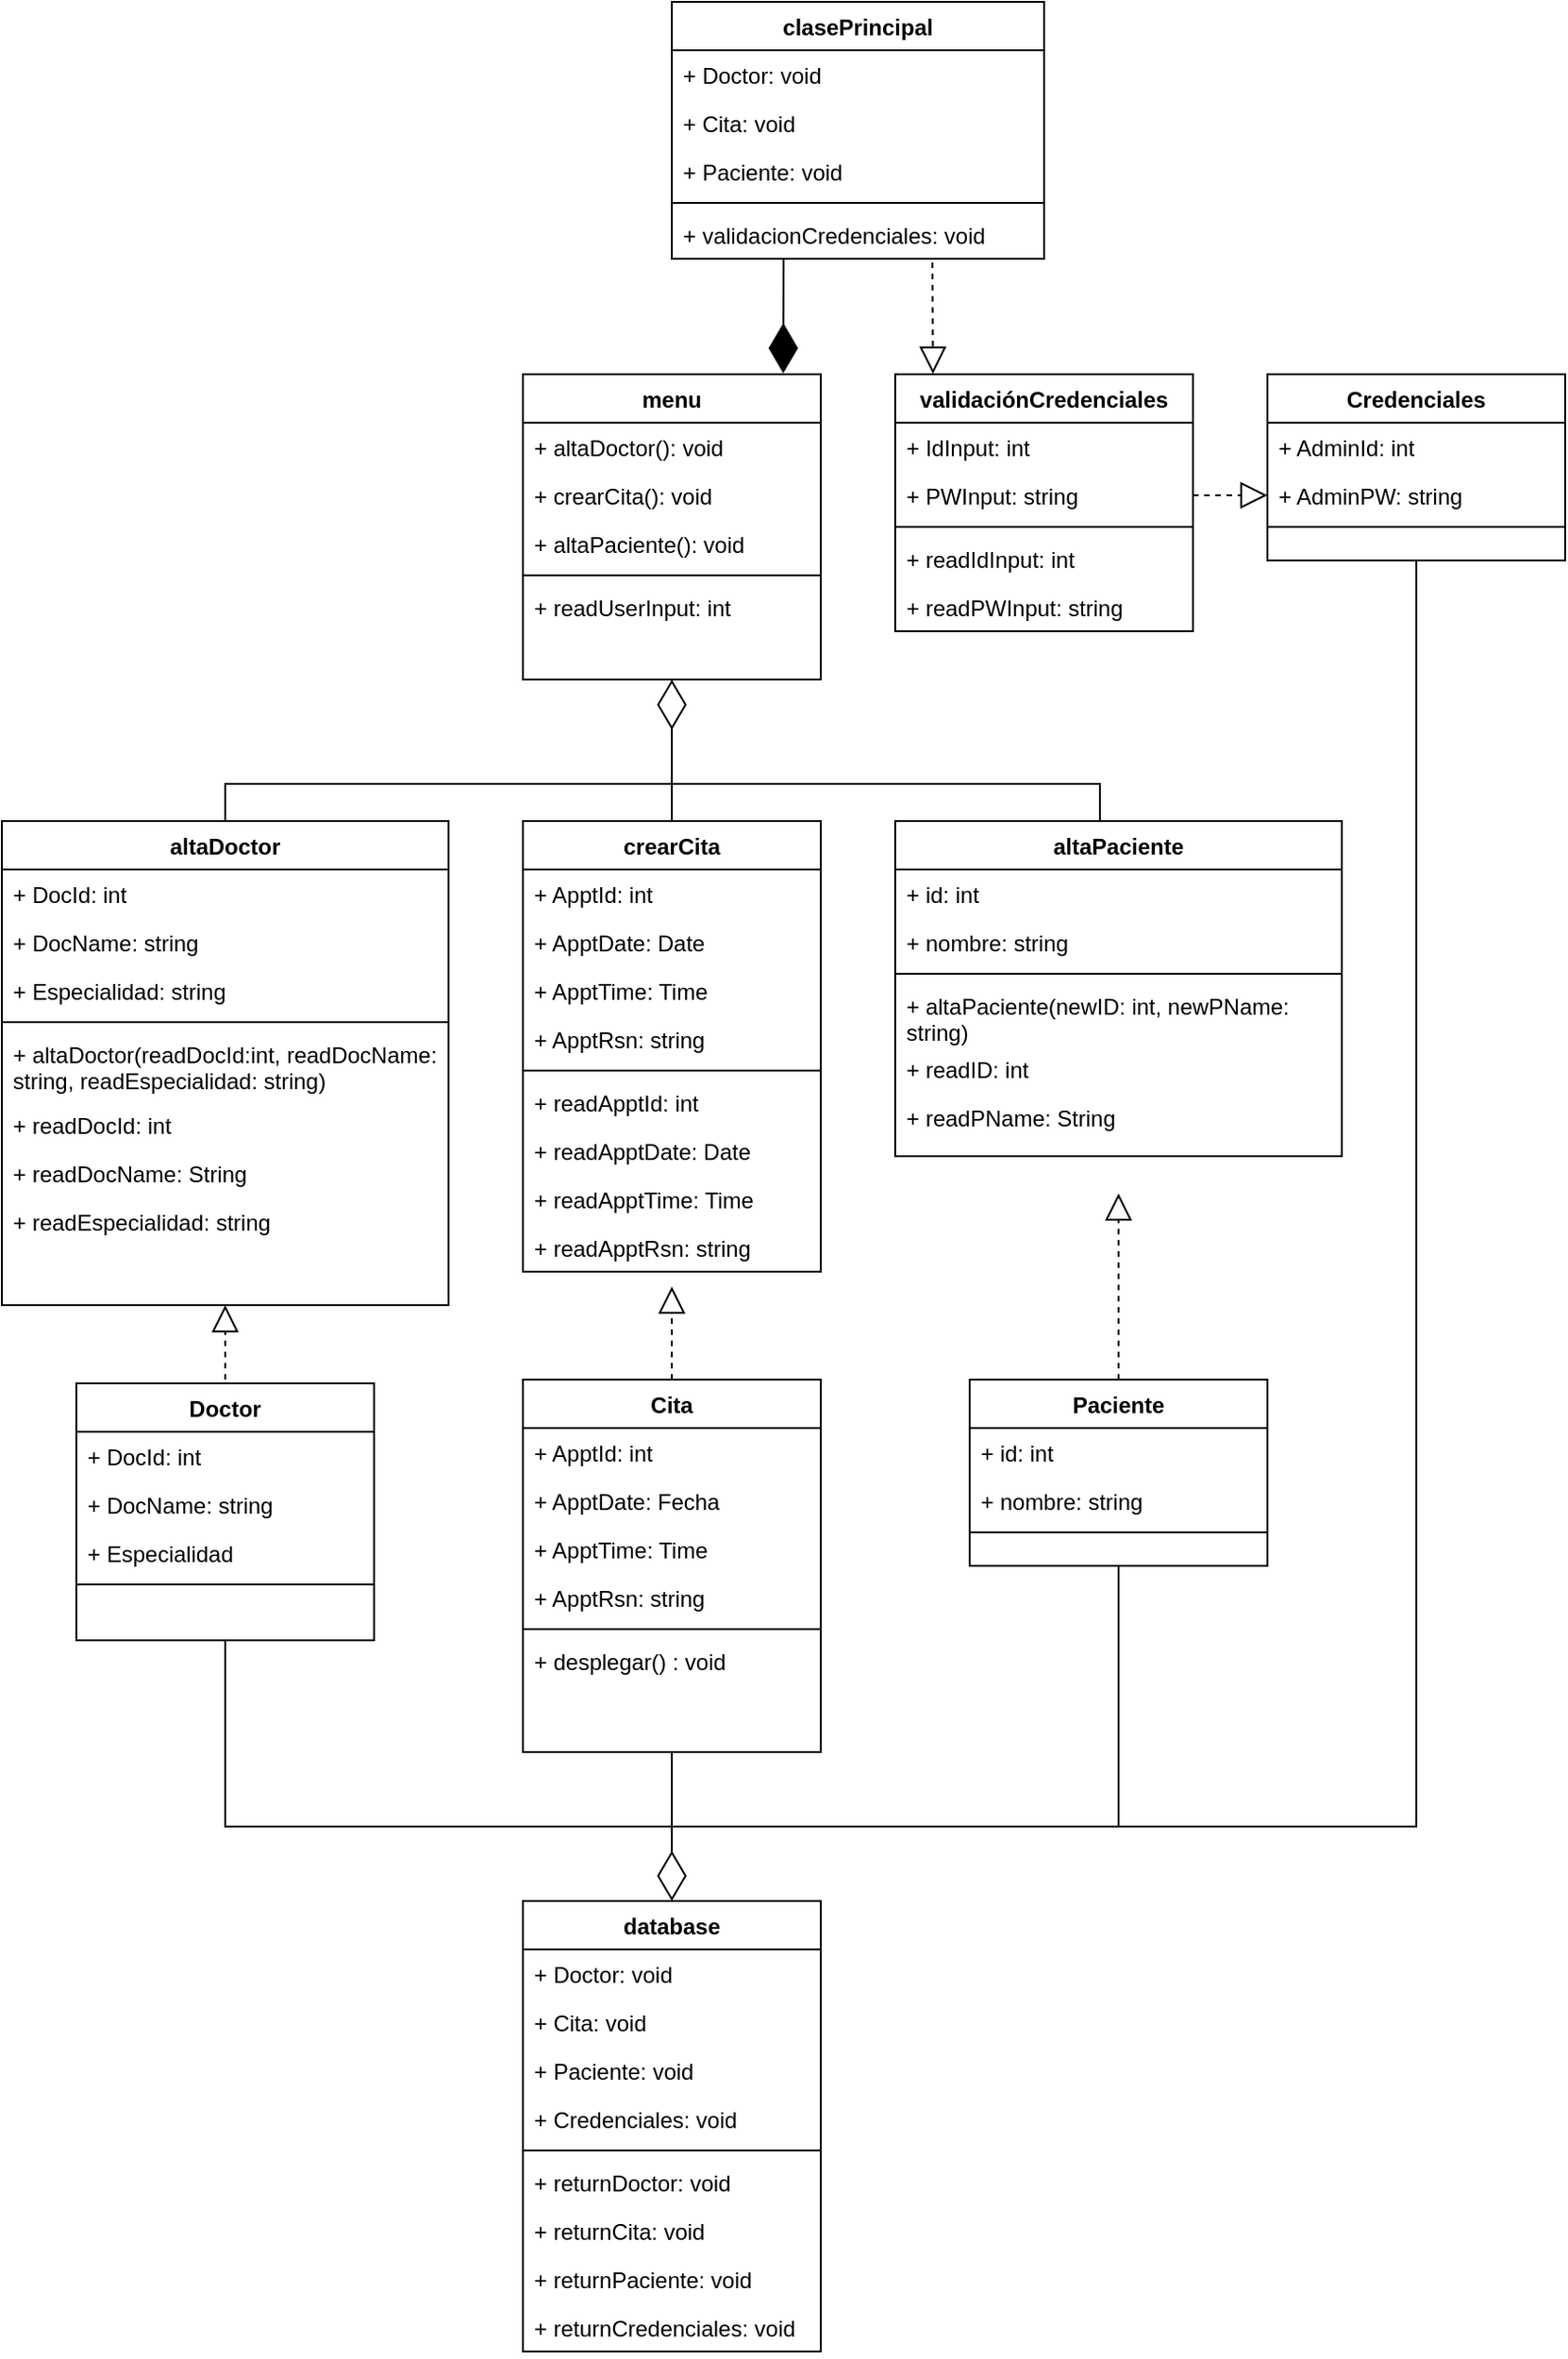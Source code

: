 <mxfile version="14.6.13" type="device" pages="2"><diagram id="C5RBs43oDa-KdzZeNtuy" name="Diagrama de Clases"><mxGraphModel dx="2249" dy="1991" grid="1" gridSize="10" guides="1" tooltips="1" connect="1" arrows="1" fold="1" page="1" pageScale="1" pageWidth="827" pageHeight="1169" math="0" shadow="0"><root><mxCell id="WIyWlLk6GJQsqaUBKTNV-0"/><mxCell id="WIyWlLk6GJQsqaUBKTNV-1" parent="WIyWlLk6GJQsqaUBKTNV-0"/><mxCell id="4Px7Y8QptCFUaY1thjil-196" style="edgeStyle=orthogonalEdgeStyle;rounded=0;orthogonalLoop=1;jettySize=auto;html=1;exitX=0.5;exitY=1;exitDx=0;exitDy=0;endArrow=none;endFill=0;" parent="WIyWlLk6GJQsqaUBKTNV-1" source="zkfFHV4jXpPFQw0GAbJ--0" edge="1"><mxGeometry relative="1" as="geometry"><mxPoint x="280" y="780" as="targetPoint"/><Array as="points"><mxPoint x="80" y="780"/><mxPoint x="280" y="780"/></Array></mxGeometry></mxCell><mxCell id="zkfFHV4jXpPFQw0GAbJ--0" value="Doctor" style="swimlane;fontStyle=1;align=center;verticalAlign=top;childLayout=stackLayout;horizontal=1;startSize=26;horizontalStack=0;resizeParent=1;resizeLast=0;collapsible=1;marginBottom=0;rounded=0;shadow=0;strokeWidth=1;" parent="WIyWlLk6GJQsqaUBKTNV-1" vertex="1"><mxGeometry y="542" width="160" height="138" as="geometry"><mxRectangle x="230" y="140" width="160" height="26" as="alternateBounds"/></mxGeometry></mxCell><mxCell id="zkfFHV4jXpPFQw0GAbJ--1" value="+ DocId: int" style="text;align=left;verticalAlign=top;spacingLeft=4;spacingRight=4;overflow=hidden;rotatable=0;points=[[0,0.5],[1,0.5]];portConstraint=eastwest;" parent="zkfFHV4jXpPFQw0GAbJ--0" vertex="1"><mxGeometry y="26" width="160" height="26" as="geometry"/></mxCell><mxCell id="zkfFHV4jXpPFQw0GAbJ--2" value="+ DocName: string" style="text;align=left;verticalAlign=top;spacingLeft=4;spacingRight=4;overflow=hidden;rotatable=0;points=[[0,0.5],[1,0.5]];portConstraint=eastwest;rounded=0;shadow=0;html=0;" parent="zkfFHV4jXpPFQw0GAbJ--0" vertex="1"><mxGeometry y="52" width="160" height="26" as="geometry"/></mxCell><mxCell id="zkfFHV4jXpPFQw0GAbJ--3" value="+ Especialidad" style="text;align=left;verticalAlign=top;spacingLeft=4;spacingRight=4;overflow=hidden;rotatable=0;points=[[0,0.5],[1,0.5]];portConstraint=eastwest;rounded=0;shadow=0;html=0;" parent="zkfFHV4jXpPFQw0GAbJ--0" vertex="1"><mxGeometry y="78" width="160" height="26" as="geometry"/></mxCell><mxCell id="zkfFHV4jXpPFQw0GAbJ--4" value="" style="line;html=1;strokeWidth=1;align=left;verticalAlign=middle;spacingTop=-1;spacingLeft=3;spacingRight=3;rotatable=0;labelPosition=right;points=[];portConstraint=eastwest;" parent="zkfFHV4jXpPFQw0GAbJ--0" vertex="1"><mxGeometry y="104" width="160" height="8" as="geometry"/></mxCell><mxCell id="4Px7Y8QptCFUaY1thjil-192" value="" style="endArrow=block;dashed=1;endFill=0;endSize=12;html=1;entryX=0.5;entryY=1;entryDx=0;entryDy=0;" parent="zkfFHV4jXpPFQw0GAbJ--0" target="4Px7Y8QptCFUaY1thjil-9" edge="1"><mxGeometry width="160" relative="1" as="geometry"><mxPoint x="80" y="-2" as="sourcePoint"/><mxPoint x="240" y="-2" as="targetPoint"/></mxGeometry></mxCell><mxCell id="4Px7Y8QptCFUaY1thjil-197" style="edgeStyle=orthogonalEdgeStyle;rounded=0;orthogonalLoop=1;jettySize=auto;html=1;exitX=0.5;exitY=1;exitDx=0;exitDy=0;endArrow=none;endFill=0;" parent="WIyWlLk6GJQsqaUBKTNV-1" source="zkfFHV4jXpPFQw0GAbJ--6" edge="1"><mxGeometry relative="1" as="geometry"><mxPoint x="320" y="780" as="targetPoint"/></mxGeometry></mxCell><mxCell id="zkfFHV4jXpPFQw0GAbJ--6" value="Cita" style="swimlane;fontStyle=1;align=center;verticalAlign=top;childLayout=stackLayout;horizontal=1;startSize=26;horizontalStack=0;resizeParent=1;resizeLast=0;collapsible=1;marginBottom=0;rounded=0;shadow=0;strokeWidth=1;" parent="WIyWlLk6GJQsqaUBKTNV-1" vertex="1"><mxGeometry x="240" y="540" width="160" height="200" as="geometry"><mxRectangle x="130" y="380" width="160" height="26" as="alternateBounds"/></mxGeometry></mxCell><mxCell id="4Px7Y8QptCFUaY1thjil-50" value="+ ApptId: int" style="text;align=left;verticalAlign=top;spacingLeft=4;spacingRight=4;overflow=hidden;rotatable=0;points=[[0,0.5],[1,0.5]];portConstraint=eastwest;" parent="zkfFHV4jXpPFQw0GAbJ--6" vertex="1"><mxGeometry y="26" width="160" height="26" as="geometry"/></mxCell><mxCell id="4Px7Y8QptCFUaY1thjil-49" value="+ ApptDate: Fecha" style="text;align=left;verticalAlign=top;spacingLeft=4;spacingRight=4;overflow=hidden;rotatable=0;points=[[0,0.5],[1,0.5]];portConstraint=eastwest;rounded=0;shadow=0;html=0;" parent="zkfFHV4jXpPFQw0GAbJ--6" vertex="1"><mxGeometry y="52" width="160" height="26" as="geometry"/></mxCell><mxCell id="4Px7Y8QptCFUaY1thjil-48" value="+ ApptTime: Time" style="text;align=left;verticalAlign=top;spacingLeft=4;spacingRight=4;overflow=hidden;rotatable=0;points=[[0,0.5],[1,0.5]];portConstraint=eastwest;rounded=0;shadow=0;html=0;" parent="zkfFHV4jXpPFQw0GAbJ--6" vertex="1"><mxGeometry y="78" width="160" height="26" as="geometry"/></mxCell><mxCell id="4Px7Y8QptCFUaY1thjil-47" value="+ ApptRsn: string" style="text;align=left;verticalAlign=top;spacingLeft=4;spacingRight=4;overflow=hidden;rotatable=0;points=[[0,0.5],[1,0.5]];portConstraint=eastwest;rounded=0;shadow=0;html=0;" parent="zkfFHV4jXpPFQw0GAbJ--6" vertex="1"><mxGeometry y="104" width="160" height="26" as="geometry"/></mxCell><mxCell id="4Px7Y8QptCFUaY1thjil-195" value="" style="endArrow=diamondThin;endFill=0;endSize=24;html=1;entryX=0.5;entryY=0;entryDx=0;entryDy=0;" parent="zkfFHV4jXpPFQw0GAbJ--6" target="4Px7Y8QptCFUaY1thjil-182" edge="1"><mxGeometry width="160" relative="1" as="geometry"><mxPoint x="80" y="240" as="sourcePoint"/><mxPoint x="80" y="100" as="targetPoint"/><Array as="points"/></mxGeometry></mxCell><mxCell id="zkfFHV4jXpPFQw0GAbJ--9" value="" style="line;html=1;strokeWidth=1;align=left;verticalAlign=middle;spacingTop=-1;spacingLeft=3;spacingRight=3;rotatable=0;labelPosition=right;points=[];portConstraint=eastwest;" parent="zkfFHV4jXpPFQw0GAbJ--6" vertex="1"><mxGeometry y="130" width="160" height="8" as="geometry"/></mxCell><mxCell id="zkfFHV4jXpPFQw0GAbJ--11" value="+ desplegar() : void" style="text;align=left;verticalAlign=top;spacingLeft=4;spacingRight=4;overflow=hidden;rotatable=0;points=[[0,0.5],[1,0.5]];portConstraint=eastwest;" parent="zkfFHV4jXpPFQw0GAbJ--6" vertex="1"><mxGeometry y="138" width="160" height="26" as="geometry"/></mxCell><mxCell id="4Px7Y8QptCFUaY1thjil-198" style="edgeStyle=orthogonalEdgeStyle;rounded=0;orthogonalLoop=1;jettySize=auto;html=1;exitX=0.5;exitY=1;exitDx=0;exitDy=0;endArrow=none;endFill=0;" parent="WIyWlLk6GJQsqaUBKTNV-1" source="zkfFHV4jXpPFQw0GAbJ--17" edge="1"><mxGeometry relative="1" as="geometry"><mxPoint x="320" y="780" as="targetPoint"/><Array as="points"><mxPoint x="560" y="780"/><mxPoint x="280" y="780"/></Array></mxGeometry></mxCell><mxCell id="zkfFHV4jXpPFQw0GAbJ--17" value="Paciente" style="swimlane;fontStyle=1;align=center;verticalAlign=top;childLayout=stackLayout;horizontal=1;startSize=26;horizontalStack=0;resizeParent=1;resizeLast=0;collapsible=1;marginBottom=0;rounded=0;shadow=0;strokeWidth=1;" parent="WIyWlLk6GJQsqaUBKTNV-1" vertex="1"><mxGeometry x="480" y="540" width="160" height="100" as="geometry"><mxRectangle x="550" y="140" width="160" height="26" as="alternateBounds"/></mxGeometry></mxCell><mxCell id="4Px7Y8QptCFUaY1thjil-36" value="+ id: int" style="text;align=left;verticalAlign=top;spacingLeft=4;spacingRight=4;overflow=hidden;rotatable=0;points=[[0,0.5],[1,0.5]];portConstraint=eastwest;rounded=0;shadow=0;html=0;" parent="zkfFHV4jXpPFQw0GAbJ--17" vertex="1"><mxGeometry y="26" width="160" height="26" as="geometry"/></mxCell><mxCell id="zkfFHV4jXpPFQw0GAbJ--19" value="+ nombre: string" style="text;align=left;verticalAlign=top;spacingLeft=4;spacingRight=4;overflow=hidden;rotatable=0;points=[[0,0.5],[1,0.5]];portConstraint=eastwest;rounded=0;shadow=0;html=0;" parent="zkfFHV4jXpPFQw0GAbJ--17" vertex="1"><mxGeometry y="52" width="160" height="26" as="geometry"/></mxCell><mxCell id="zkfFHV4jXpPFQw0GAbJ--23" value="" style="line;html=1;strokeWidth=1;align=left;verticalAlign=middle;spacingTop=-1;spacingLeft=3;spacingRight=3;rotatable=0;labelPosition=right;points=[];portConstraint=eastwest;" parent="zkfFHV4jXpPFQw0GAbJ--17" vertex="1"><mxGeometry y="78" width="160" height="8" as="geometry"/></mxCell><mxCell id="4Px7Y8QptCFUaY1thjil-2" value="clasePrincipal" style="swimlane;fontStyle=1;align=center;verticalAlign=top;childLayout=stackLayout;horizontal=1;startSize=26;horizontalStack=0;resizeParent=1;resizeLast=0;collapsible=1;marginBottom=0;rounded=0;shadow=0;strokeWidth=1;" parent="WIyWlLk6GJQsqaUBKTNV-1" vertex="1"><mxGeometry x="320" y="-200" width="200" height="138" as="geometry"><mxRectangle x="230" y="140" width="160" height="26" as="alternateBounds"/></mxGeometry></mxCell><mxCell id="4Px7Y8QptCFUaY1thjil-3" value="+ Doctor: void" style="text;align=left;verticalAlign=top;spacingLeft=4;spacingRight=4;overflow=hidden;rotatable=0;points=[[0,0.5],[1,0.5]];portConstraint=eastwest;" parent="4Px7Y8QptCFUaY1thjil-2" vertex="1"><mxGeometry y="26" width="200" height="26" as="geometry"/></mxCell><mxCell id="4Px7Y8QptCFUaY1thjil-4" value="+ Cita: void" style="text;align=left;verticalAlign=top;spacingLeft=4;spacingRight=4;overflow=hidden;rotatable=0;points=[[0,0.5],[1,0.5]];portConstraint=eastwest;rounded=0;shadow=0;html=0;" parent="4Px7Y8QptCFUaY1thjil-2" vertex="1"><mxGeometry y="52" width="200" height="26" as="geometry"/></mxCell><mxCell id="4Px7Y8QptCFUaY1thjil-5" value="+ Paciente: void" style="text;align=left;verticalAlign=top;spacingLeft=4;spacingRight=4;overflow=hidden;rotatable=0;points=[[0,0.5],[1,0.5]];portConstraint=eastwest;rounded=0;shadow=0;html=0;" parent="4Px7Y8QptCFUaY1thjil-2" vertex="1"><mxGeometry y="78" width="200" height="26" as="geometry"/></mxCell><mxCell id="4Px7Y8QptCFUaY1thjil-6" value="" style="line;html=1;strokeWidth=1;align=left;verticalAlign=middle;spacingTop=-1;spacingLeft=3;spacingRight=3;rotatable=0;labelPosition=right;points=[];portConstraint=eastwest;" parent="4Px7Y8QptCFUaY1thjil-2" vertex="1"><mxGeometry y="104" width="200" height="8" as="geometry"/></mxCell><mxCell id="4Px7Y8QptCFUaY1thjil-7" value="+ validacionCredenciales: void" style="text;align=left;verticalAlign=top;spacingLeft=4;spacingRight=4;overflow=hidden;rotatable=0;points=[[0,0.5],[1,0.5]];portConstraint=eastwest;" parent="4Px7Y8QptCFUaY1thjil-2" vertex="1"><mxGeometry y="112" width="200" height="26" as="geometry"/></mxCell><mxCell id="4Px7Y8QptCFUaY1thjil-181" style="edgeStyle=orthogonalEdgeStyle;rounded=0;orthogonalLoop=1;jettySize=auto;html=1;exitX=0.5;exitY=0;exitDx=0;exitDy=0;endArrow=none;endFill=0;" parent="WIyWlLk6GJQsqaUBKTNV-1" source="4Px7Y8QptCFUaY1thjil-9" edge="1"><mxGeometry relative="1" as="geometry"><mxPoint x="280" y="220" as="targetPoint"/><Array as="points"><mxPoint x="80" y="220"/></Array></mxGeometry></mxCell><mxCell id="4Px7Y8QptCFUaY1thjil-9" value="altaDoctor" style="swimlane;fontStyle=1;align=center;verticalAlign=top;childLayout=stackLayout;horizontal=1;startSize=26;horizontalStack=0;resizeParent=1;resizeLast=0;collapsible=1;marginBottom=0;rounded=0;shadow=0;strokeWidth=1;" parent="WIyWlLk6GJQsqaUBKTNV-1" vertex="1"><mxGeometry x="-40" y="240" width="240" height="260" as="geometry"><mxRectangle x="550" y="140" width="160" height="26" as="alternateBounds"/></mxGeometry></mxCell><mxCell id="4Px7Y8QptCFUaY1thjil-10" value="+ DocId: int" style="text;align=left;verticalAlign=top;spacingLeft=4;spacingRight=4;overflow=hidden;rotatable=0;points=[[0,0.5],[1,0.5]];portConstraint=eastwest;" parent="4Px7Y8QptCFUaY1thjil-9" vertex="1"><mxGeometry y="26" width="240" height="26" as="geometry"/></mxCell><mxCell id="4Px7Y8QptCFUaY1thjil-11" value="+ DocName: string" style="text;align=left;verticalAlign=top;spacingLeft=4;spacingRight=4;overflow=hidden;rotatable=0;points=[[0,0.5],[1,0.5]];portConstraint=eastwest;rounded=0;shadow=0;html=0;" parent="4Px7Y8QptCFUaY1thjil-9" vertex="1"><mxGeometry y="52" width="240" height="26" as="geometry"/></mxCell><mxCell id="4Px7Y8QptCFUaY1thjil-26" value="+ Especialidad: string" style="text;align=left;verticalAlign=top;spacingLeft=4;spacingRight=4;overflow=hidden;rotatable=0;points=[[0,0.5],[1,0.5]];portConstraint=eastwest;rounded=0;shadow=0;html=0;" parent="4Px7Y8QptCFUaY1thjil-9" vertex="1"><mxGeometry y="78" width="240" height="26" as="geometry"/></mxCell><mxCell id="4Px7Y8QptCFUaY1thjil-12" value="" style="line;html=1;strokeWidth=1;align=left;verticalAlign=middle;spacingTop=-1;spacingLeft=3;spacingRight=3;rotatable=0;labelPosition=right;points=[];portConstraint=eastwest;" parent="4Px7Y8QptCFUaY1thjil-9" vertex="1"><mxGeometry y="104" width="240" height="8" as="geometry"/></mxCell><mxCell id="4Px7Y8QptCFUaY1thjil-13" value="+ altaDoctor(readDocId:int, readDocName: &#10;string, readEspecialidad: string)" style="text;align=left;verticalAlign=top;spacingLeft=4;spacingRight=4;overflow=hidden;rotatable=0;points=[[0,0.5],[1,0.5]];portConstraint=eastwest;" parent="4Px7Y8QptCFUaY1thjil-9" vertex="1"><mxGeometry y="112" width="240" height="38" as="geometry"/></mxCell><mxCell id="4Px7Y8QptCFUaY1thjil-14" value="+ readDocId: int" style="text;align=left;verticalAlign=top;spacingLeft=4;spacingRight=4;overflow=hidden;rotatable=0;points=[[0,0.5],[1,0.5]];portConstraint=eastwest;" parent="4Px7Y8QptCFUaY1thjil-9" vertex="1"><mxGeometry y="150" width="240" height="26" as="geometry"/></mxCell><mxCell id="4Px7Y8QptCFUaY1thjil-15" value="+ readDocName: String" style="text;align=left;verticalAlign=top;spacingLeft=4;spacingRight=4;overflow=hidden;rotatable=0;points=[[0,0.5],[1,0.5]];portConstraint=eastwest;" parent="4Px7Y8QptCFUaY1thjil-9" vertex="1"><mxGeometry y="176" width="240" height="26" as="geometry"/></mxCell><mxCell id="4Px7Y8QptCFUaY1thjil-16" value="+ readEspecialidad: string" style="text;align=left;verticalAlign=top;spacingLeft=4;spacingRight=4;overflow=hidden;rotatable=0;points=[[0,0.5],[1,0.5]];portConstraint=eastwest;" parent="4Px7Y8QptCFUaY1thjil-9" vertex="1"><mxGeometry y="202" width="240" height="26" as="geometry"/></mxCell><mxCell id="4Px7Y8QptCFUaY1thjil-180" style="edgeStyle=orthogonalEdgeStyle;rounded=0;orthogonalLoop=1;jettySize=auto;html=1;exitX=0.5;exitY=0;exitDx=0;exitDy=0;endArrow=none;endFill=0;" parent="WIyWlLk6GJQsqaUBKTNV-1" source="4Px7Y8QptCFUaY1thjil-27" edge="1"><mxGeometry relative="1" as="geometry"><mxPoint x="280" y="220" as="targetPoint"/><Array as="points"><mxPoint x="550" y="220"/></Array></mxGeometry></mxCell><mxCell id="4Px7Y8QptCFUaY1thjil-27" value="altaPaciente" style="swimlane;fontStyle=1;align=center;verticalAlign=top;childLayout=stackLayout;horizontal=1;startSize=26;horizontalStack=0;resizeParent=1;resizeLast=0;collapsible=1;marginBottom=0;rounded=0;shadow=0;strokeWidth=1;" parent="WIyWlLk6GJQsqaUBKTNV-1" vertex="1"><mxGeometry x="440" y="240" width="240" height="180" as="geometry"><mxRectangle x="550" y="140" width="160" height="26" as="alternateBounds"/></mxGeometry></mxCell><mxCell id="4Px7Y8QptCFUaY1thjil-28" value="+ id: int" style="text;align=left;verticalAlign=top;spacingLeft=4;spacingRight=4;overflow=hidden;rotatable=0;points=[[0,0.5],[1,0.5]];portConstraint=eastwest;" parent="4Px7Y8QptCFUaY1thjil-27" vertex="1"><mxGeometry y="26" width="240" height="26" as="geometry"/></mxCell><mxCell id="4Px7Y8QptCFUaY1thjil-29" value="+ nombre: string" style="text;align=left;verticalAlign=top;spacingLeft=4;spacingRight=4;overflow=hidden;rotatable=0;points=[[0,0.5],[1,0.5]];portConstraint=eastwest;rounded=0;shadow=0;html=0;" parent="4Px7Y8QptCFUaY1thjil-27" vertex="1"><mxGeometry y="52" width="240" height="26" as="geometry"/></mxCell><mxCell id="4Px7Y8QptCFUaY1thjil-31" value="" style="line;html=1;strokeWidth=1;align=left;verticalAlign=middle;spacingTop=-1;spacingLeft=3;spacingRight=3;rotatable=0;labelPosition=right;points=[];portConstraint=eastwest;" parent="4Px7Y8QptCFUaY1thjil-27" vertex="1"><mxGeometry y="78" width="240" height="8" as="geometry"/></mxCell><mxCell id="4Px7Y8QptCFUaY1thjil-32" value="+ altaPaciente(newID: int, newPName: &#10;string)" style="text;align=left;verticalAlign=top;spacingLeft=4;spacingRight=4;overflow=hidden;rotatable=0;points=[[0,0.5],[1,0.5]];portConstraint=eastwest;" parent="4Px7Y8QptCFUaY1thjil-27" vertex="1"><mxGeometry y="86" width="240" height="34" as="geometry"/></mxCell><mxCell id="4Px7Y8QptCFUaY1thjil-33" value="+ readID: int" style="text;align=left;verticalAlign=top;spacingLeft=4;spacingRight=4;overflow=hidden;rotatable=0;points=[[0,0.5],[1,0.5]];portConstraint=eastwest;" parent="4Px7Y8QptCFUaY1thjil-27" vertex="1"><mxGeometry y="120" width="240" height="26" as="geometry"/></mxCell><mxCell id="4Px7Y8QptCFUaY1thjil-34" value="+ readPName: String" style="text;align=left;verticalAlign=top;spacingLeft=4;spacingRight=4;overflow=hidden;rotatable=0;points=[[0,0.5],[1,0.5]];portConstraint=eastwest;" parent="4Px7Y8QptCFUaY1thjil-27" vertex="1"><mxGeometry y="146" width="240" height="26" as="geometry"/></mxCell><mxCell id="4Px7Y8QptCFUaY1thjil-37" value="crearCita" style="swimlane;fontStyle=1;align=center;verticalAlign=top;childLayout=stackLayout;horizontal=1;startSize=26;horizontalStack=0;resizeParent=1;resizeLast=0;collapsible=1;marginBottom=0;rounded=0;shadow=0;strokeWidth=1;" parent="WIyWlLk6GJQsqaUBKTNV-1" vertex="1"><mxGeometry x="240" y="240" width="160" height="242" as="geometry"><mxRectangle x="230" y="140" width="160" height="26" as="alternateBounds"/></mxGeometry></mxCell><mxCell id="4Px7Y8QptCFUaY1thjil-38" value="+ ApptId: int" style="text;align=left;verticalAlign=top;spacingLeft=4;spacingRight=4;overflow=hidden;rotatable=0;points=[[0,0.5],[1,0.5]];portConstraint=eastwest;" parent="4Px7Y8QptCFUaY1thjil-37" vertex="1"><mxGeometry y="26" width="160" height="26" as="geometry"/></mxCell><mxCell id="4Px7Y8QptCFUaY1thjil-39" value="+ ApptDate: Date" style="text;align=left;verticalAlign=top;spacingLeft=4;spacingRight=4;overflow=hidden;rotatable=0;points=[[0,0.5],[1,0.5]];portConstraint=eastwest;rounded=0;shadow=0;html=0;" parent="4Px7Y8QptCFUaY1thjil-37" vertex="1"><mxGeometry y="52" width="160" height="26" as="geometry"/></mxCell><mxCell id="4Px7Y8QptCFUaY1thjil-40" value="+ ApptTime: Time" style="text;align=left;verticalAlign=top;spacingLeft=4;spacingRight=4;overflow=hidden;rotatable=0;points=[[0,0.5],[1,0.5]];portConstraint=eastwest;rounded=0;shadow=0;html=0;" parent="4Px7Y8QptCFUaY1thjil-37" vertex="1"><mxGeometry y="78" width="160" height="26" as="geometry"/></mxCell><mxCell id="4Px7Y8QptCFUaY1thjil-46" value="+ ApptRsn: string" style="text;align=left;verticalAlign=top;spacingLeft=4;spacingRight=4;overflow=hidden;rotatable=0;points=[[0,0.5],[1,0.5]];portConstraint=eastwest;rounded=0;shadow=0;html=0;" parent="4Px7Y8QptCFUaY1thjil-37" vertex="1"><mxGeometry y="104" width="160" height="26" as="geometry"/></mxCell><mxCell id="4Px7Y8QptCFUaY1thjil-41" value="" style="line;html=1;strokeWidth=1;align=left;verticalAlign=middle;spacingTop=-1;spacingLeft=3;spacingRight=3;rotatable=0;labelPosition=right;points=[];portConstraint=eastwest;" parent="4Px7Y8QptCFUaY1thjil-37" vertex="1"><mxGeometry y="130" width="160" height="8" as="geometry"/></mxCell><mxCell id="4Px7Y8QptCFUaY1thjil-42" value="+ readApptId: int" style="text;align=left;verticalAlign=top;spacingLeft=4;spacingRight=4;overflow=hidden;rotatable=0;points=[[0,0.5],[1,0.5]];portConstraint=eastwest;" parent="4Px7Y8QptCFUaY1thjil-37" vertex="1"><mxGeometry y="138" width="160" height="26" as="geometry"/></mxCell><mxCell id="4Px7Y8QptCFUaY1thjil-43" value="+ readApptDate: Date" style="text;align=left;verticalAlign=top;spacingLeft=4;spacingRight=4;overflow=hidden;rotatable=0;points=[[0,0.5],[1,0.5]];portConstraint=eastwest;" parent="4Px7Y8QptCFUaY1thjil-37" vertex="1"><mxGeometry y="164" width="160" height="26" as="geometry"/></mxCell><mxCell id="4Px7Y8QptCFUaY1thjil-44" value="+ readApptTime: Time" style="text;align=left;verticalAlign=top;spacingLeft=4;spacingRight=4;overflow=hidden;rotatable=0;points=[[0,0.5],[1,0.5]];portConstraint=eastwest;" parent="4Px7Y8QptCFUaY1thjil-37" vertex="1"><mxGeometry y="190" width="160" height="26" as="geometry"/></mxCell><mxCell id="4Px7Y8QptCFUaY1thjil-45" value="+ readApptRsn: string" style="text;align=left;verticalAlign=top;spacingLeft=4;spacingRight=4;overflow=hidden;rotatable=0;points=[[0,0.5],[1,0.5]];portConstraint=eastwest;" parent="4Px7Y8QptCFUaY1thjil-37" vertex="1"><mxGeometry y="216" width="160" height="26" as="geometry"/></mxCell><mxCell id="4Px7Y8QptCFUaY1thjil-51" value="validaciónCredenciales" style="swimlane;fontStyle=1;align=center;verticalAlign=top;childLayout=stackLayout;horizontal=1;startSize=26;horizontalStack=0;resizeParent=1;resizeLast=0;collapsible=1;marginBottom=0;rounded=0;shadow=0;strokeWidth=1;" parent="WIyWlLk6GJQsqaUBKTNV-1" vertex="1"><mxGeometry x="440" width="160" height="138" as="geometry"><mxRectangle x="230" y="140" width="160" height="26" as="alternateBounds"/></mxGeometry></mxCell><mxCell id="4Px7Y8QptCFUaY1thjil-52" value="+ IdInput: int" style="text;align=left;verticalAlign=top;spacingLeft=4;spacingRight=4;overflow=hidden;rotatable=0;points=[[0,0.5],[1,0.5]];portConstraint=eastwest;" parent="4Px7Y8QptCFUaY1thjil-51" vertex="1"><mxGeometry y="26" width="160" height="26" as="geometry"/></mxCell><mxCell id="4Px7Y8QptCFUaY1thjil-53" value="+ PWInput: string" style="text;align=left;verticalAlign=top;spacingLeft=4;spacingRight=4;overflow=hidden;rotatable=0;points=[[0,0.5],[1,0.5]];portConstraint=eastwest;rounded=0;shadow=0;html=0;" parent="4Px7Y8QptCFUaY1thjil-51" vertex="1"><mxGeometry y="52" width="160" height="26" as="geometry"/></mxCell><mxCell id="4Px7Y8QptCFUaY1thjil-55" value="" style="line;html=1;strokeWidth=1;align=left;verticalAlign=middle;spacingTop=-1;spacingLeft=3;spacingRight=3;rotatable=0;labelPosition=right;points=[];portConstraint=eastwest;" parent="4Px7Y8QptCFUaY1thjil-51" vertex="1"><mxGeometry y="78" width="160" height="8" as="geometry"/></mxCell><mxCell id="4Px7Y8QptCFUaY1thjil-56" value="+ readIdInput: int" style="text;align=left;verticalAlign=top;spacingLeft=4;spacingRight=4;overflow=hidden;rotatable=0;points=[[0,0.5],[1,0.5]];portConstraint=eastwest;" parent="4Px7Y8QptCFUaY1thjil-51" vertex="1"><mxGeometry y="86" width="160" height="26" as="geometry"/></mxCell><mxCell id="4Px7Y8QptCFUaY1thjil-57" value="+ readPWInput: string" style="text;align=left;verticalAlign=top;spacingLeft=4;spacingRight=4;overflow=hidden;rotatable=0;points=[[0,0.5],[1,0.5]];portConstraint=eastwest;" parent="4Px7Y8QptCFUaY1thjil-51" vertex="1"><mxGeometry y="112" width="160" height="26" as="geometry"/></mxCell><mxCell id="4Px7Y8QptCFUaY1thjil-199" style="edgeStyle=orthogonalEdgeStyle;rounded=0;orthogonalLoop=1;jettySize=auto;html=1;exitX=0.5;exitY=1;exitDx=0;exitDy=0;endArrow=none;endFill=0;" parent="WIyWlLk6GJQsqaUBKTNV-1" source="4Px7Y8QptCFUaY1thjil-71" edge="1"><mxGeometry relative="1" as="geometry"><mxPoint x="320" y="780" as="targetPoint"/><Array as="points"><mxPoint x="720" y="780"/><mxPoint x="280" y="780"/></Array></mxGeometry></mxCell><mxCell id="4Px7Y8QptCFUaY1thjil-71" value="Credenciales" style="swimlane;fontStyle=1;align=center;verticalAlign=top;childLayout=stackLayout;horizontal=1;startSize=26;horizontalStack=0;resizeParent=1;resizeLast=0;collapsible=1;marginBottom=0;rounded=0;shadow=0;strokeWidth=1;" parent="WIyWlLk6GJQsqaUBKTNV-1" vertex="1"><mxGeometry x="640" width="160" height="100" as="geometry"><mxRectangle x="230" y="140" width="160" height="26" as="alternateBounds"/></mxGeometry></mxCell><mxCell id="4Px7Y8QptCFUaY1thjil-72" value="+ AdminId: int" style="text;align=left;verticalAlign=top;spacingLeft=4;spacingRight=4;overflow=hidden;rotatable=0;points=[[0,0.5],[1,0.5]];portConstraint=eastwest;" parent="4Px7Y8QptCFUaY1thjil-71" vertex="1"><mxGeometry y="26" width="160" height="26" as="geometry"/></mxCell><mxCell id="4Px7Y8QptCFUaY1thjil-73" value="+ AdminPW: string" style="text;align=left;verticalAlign=top;spacingLeft=4;spacingRight=4;overflow=hidden;rotatable=0;points=[[0,0.5],[1,0.5]];portConstraint=eastwest;rounded=0;shadow=0;html=0;" parent="4Px7Y8QptCFUaY1thjil-71" vertex="1"><mxGeometry y="52" width="160" height="26" as="geometry"/></mxCell><mxCell id="4Px7Y8QptCFUaY1thjil-74" value="" style="line;html=1;strokeWidth=1;align=left;verticalAlign=middle;spacingTop=-1;spacingLeft=3;spacingRight=3;rotatable=0;labelPosition=right;points=[];portConstraint=eastwest;" parent="4Px7Y8QptCFUaY1thjil-71" vertex="1"><mxGeometry y="78" width="160" height="8" as="geometry"/></mxCell><mxCell id="4Px7Y8QptCFUaY1thjil-123" value="menu" style="swimlane;fontStyle=1;align=center;verticalAlign=top;childLayout=stackLayout;horizontal=1;startSize=26;horizontalStack=0;resizeParent=1;resizeLast=0;collapsible=1;marginBottom=0;rounded=0;shadow=0;strokeWidth=1;" parent="WIyWlLk6GJQsqaUBKTNV-1" vertex="1"><mxGeometry x="240" width="160" height="164" as="geometry"><mxRectangle x="230" y="140" width="160" height="26" as="alternateBounds"/></mxGeometry></mxCell><mxCell id="4Px7Y8QptCFUaY1thjil-124" value="+ altaDoctor(): void" style="text;align=left;verticalAlign=top;spacingLeft=4;spacingRight=4;overflow=hidden;rotatable=0;points=[[0,0.5],[1,0.5]];portConstraint=eastwest;" parent="4Px7Y8QptCFUaY1thjil-123" vertex="1"><mxGeometry y="26" width="160" height="26" as="geometry"/></mxCell><mxCell id="4Px7Y8QptCFUaY1thjil-125" value="+ crearCita(): void" style="text;align=left;verticalAlign=top;spacingLeft=4;spacingRight=4;overflow=hidden;rotatable=0;points=[[0,0.5],[1,0.5]];portConstraint=eastwest;rounded=0;shadow=0;html=0;" parent="4Px7Y8QptCFUaY1thjil-123" vertex="1"><mxGeometry y="52" width="160" height="26" as="geometry"/></mxCell><mxCell id="4Px7Y8QptCFUaY1thjil-129" value="+ altaPaciente(): void" style="text;align=left;verticalAlign=top;spacingLeft=4;spacingRight=4;overflow=hidden;rotatable=0;points=[[0,0.5],[1,0.5]];portConstraint=eastwest;rounded=0;shadow=0;html=0;" parent="4Px7Y8QptCFUaY1thjil-123" vertex="1"><mxGeometry y="78" width="160" height="26" as="geometry"/></mxCell><mxCell id="4Px7Y8QptCFUaY1thjil-126" value="" style="line;html=1;strokeWidth=1;align=left;verticalAlign=middle;spacingTop=-1;spacingLeft=3;spacingRight=3;rotatable=0;labelPosition=right;points=[];portConstraint=eastwest;" parent="4Px7Y8QptCFUaY1thjil-123" vertex="1"><mxGeometry y="104" width="160" height="8" as="geometry"/></mxCell><mxCell id="4Px7Y8QptCFUaY1thjil-127" value="+ readUserInput: int" style="text;align=left;verticalAlign=top;spacingLeft=4;spacingRight=4;overflow=hidden;rotatable=0;points=[[0,0.5],[1,0.5]];portConstraint=eastwest;" parent="4Px7Y8QptCFUaY1thjil-123" vertex="1"><mxGeometry y="112" width="160" height="26" as="geometry"/></mxCell><mxCell id="4Px7Y8QptCFUaY1thjil-176" value="" style="endArrow=diamondThin;endFill=1;endSize=24;html=1;entryX=0.874;entryY=-0.003;entryDx=0;entryDy=0;entryPerimeter=0;" parent="WIyWlLk6GJQsqaUBKTNV-1" target="4Px7Y8QptCFUaY1thjil-123" edge="1"><mxGeometry width="160" relative="1" as="geometry"><mxPoint x="380" y="-62" as="sourcePoint"/><mxPoint x="540" y="178" as="targetPoint"/></mxGeometry></mxCell><mxCell id="4Px7Y8QptCFUaY1thjil-177" value="" style="endArrow=block;dashed=1;endFill=0;endSize=12;html=1;entryX=0.127;entryY=-0.002;entryDx=0;entryDy=0;entryPerimeter=0;" parent="WIyWlLk6GJQsqaUBKTNV-1" target="4Px7Y8QptCFUaY1thjil-51" edge="1"><mxGeometry width="160" relative="1" as="geometry"><mxPoint x="460" y="-60" as="sourcePoint"/><mxPoint x="680" y="-60" as="targetPoint"/></mxGeometry></mxCell><mxCell id="4Px7Y8QptCFUaY1thjil-178" value="" style="endArrow=block;dashed=1;endFill=0;endSize=12;html=1;entryX=0;entryY=0.5;entryDx=0;entryDy=0;" parent="WIyWlLk6GJQsqaUBKTNV-1" source="4Px7Y8QptCFUaY1thjil-53" target="4Px7Y8QptCFUaY1thjil-73" edge="1"><mxGeometry width="160" relative="1" as="geometry"><mxPoint x="600" y="65" as="sourcePoint"/><mxPoint x="760" y="65" as="targetPoint"/></mxGeometry></mxCell><mxCell id="4Px7Y8QptCFUaY1thjil-179" value="" style="endArrow=diamondThin;endFill=0;endSize=24;html=1;exitX=0.5;exitY=0;exitDx=0;exitDy=0;" parent="WIyWlLk6GJQsqaUBKTNV-1" source="4Px7Y8QptCFUaY1thjil-37" edge="1"><mxGeometry width="160" relative="1" as="geometry"><mxPoint x="320" y="234" as="sourcePoint"/><mxPoint x="320" y="164" as="targetPoint"/></mxGeometry></mxCell><mxCell id="4Px7Y8QptCFUaY1thjil-182" value="database" style="swimlane;fontStyle=1;align=center;verticalAlign=top;childLayout=stackLayout;horizontal=1;startSize=26;horizontalStack=0;resizeParent=1;resizeParentMax=0;resizeLast=0;collapsible=1;marginBottom=0;" parent="WIyWlLk6GJQsqaUBKTNV-1" vertex="1"><mxGeometry x="240" y="820" width="160" height="242" as="geometry"/></mxCell><mxCell id="4Px7Y8QptCFUaY1thjil-183" value="+ Doctor: void" style="text;strokeColor=none;fillColor=none;align=left;verticalAlign=top;spacingLeft=4;spacingRight=4;overflow=hidden;rotatable=0;points=[[0,0.5],[1,0.5]];portConstraint=eastwest;" parent="4Px7Y8QptCFUaY1thjil-182" vertex="1"><mxGeometry y="26" width="160" height="26" as="geometry"/></mxCell><mxCell id="4Px7Y8QptCFUaY1thjil-186" value="+ Cita: void" style="text;strokeColor=none;fillColor=none;align=left;verticalAlign=top;spacingLeft=4;spacingRight=4;overflow=hidden;rotatable=0;points=[[0,0.5],[1,0.5]];portConstraint=eastwest;" parent="4Px7Y8QptCFUaY1thjil-182" vertex="1"><mxGeometry y="52" width="160" height="26" as="geometry"/></mxCell><mxCell id="4Px7Y8QptCFUaY1thjil-187" value="+ Paciente: void" style="text;strokeColor=none;fillColor=none;align=left;verticalAlign=top;spacingLeft=4;spacingRight=4;overflow=hidden;rotatable=0;points=[[0,0.5],[1,0.5]];portConstraint=eastwest;" parent="4Px7Y8QptCFUaY1thjil-182" vertex="1"><mxGeometry y="78" width="160" height="26" as="geometry"/></mxCell><mxCell id="4Px7Y8QptCFUaY1thjil-188" value="+ Credenciales: void" style="text;strokeColor=none;fillColor=none;align=left;verticalAlign=top;spacingLeft=4;spacingRight=4;overflow=hidden;rotatable=0;points=[[0,0.5],[1,0.5]];portConstraint=eastwest;" parent="4Px7Y8QptCFUaY1thjil-182" vertex="1"><mxGeometry y="104" width="160" height="26" as="geometry"/></mxCell><mxCell id="4Px7Y8QptCFUaY1thjil-184" value="" style="line;strokeWidth=1;fillColor=none;align=left;verticalAlign=middle;spacingTop=-1;spacingLeft=3;spacingRight=3;rotatable=0;labelPosition=right;points=[];portConstraint=eastwest;" parent="4Px7Y8QptCFUaY1thjil-182" vertex="1"><mxGeometry y="130" width="160" height="8" as="geometry"/></mxCell><mxCell id="4Px7Y8QptCFUaY1thjil-185" value="+ returnDoctor: void" style="text;strokeColor=none;fillColor=none;align=left;verticalAlign=top;spacingLeft=4;spacingRight=4;overflow=hidden;rotatable=0;points=[[0,0.5],[1,0.5]];portConstraint=eastwest;" parent="4Px7Y8QptCFUaY1thjil-182" vertex="1"><mxGeometry y="138" width="160" height="26" as="geometry"/></mxCell><mxCell id="4Px7Y8QptCFUaY1thjil-189" value="+ returnCita: void" style="text;strokeColor=none;fillColor=none;align=left;verticalAlign=top;spacingLeft=4;spacingRight=4;overflow=hidden;rotatable=0;points=[[0,0.5],[1,0.5]];portConstraint=eastwest;" parent="4Px7Y8QptCFUaY1thjil-182" vertex="1"><mxGeometry y="164" width="160" height="26" as="geometry"/></mxCell><mxCell id="4Px7Y8QptCFUaY1thjil-191" value="+ returnPaciente: void" style="text;strokeColor=none;fillColor=none;align=left;verticalAlign=top;spacingLeft=4;spacingRight=4;overflow=hidden;rotatable=0;points=[[0,0.5],[1,0.5]];portConstraint=eastwest;" parent="4Px7Y8QptCFUaY1thjil-182" vertex="1"><mxGeometry y="190" width="160" height="26" as="geometry"/></mxCell><mxCell id="4Px7Y8QptCFUaY1thjil-190" value="+ returnCredenciales: void" style="text;strokeColor=none;fillColor=none;align=left;verticalAlign=top;spacingLeft=4;spacingRight=4;overflow=hidden;rotatable=0;points=[[0,0.5],[1,0.5]];portConstraint=eastwest;" parent="4Px7Y8QptCFUaY1thjil-182" vertex="1"><mxGeometry y="216" width="160" height="26" as="geometry"/></mxCell><mxCell id="4Px7Y8QptCFUaY1thjil-193" value="" style="endArrow=block;dashed=1;endFill=0;endSize=12;html=1;" parent="WIyWlLk6GJQsqaUBKTNV-1" edge="1"><mxGeometry width="160" relative="1" as="geometry"><mxPoint x="320" y="540" as="sourcePoint"/><mxPoint x="320" y="490" as="targetPoint"/></mxGeometry></mxCell><mxCell id="4Px7Y8QptCFUaY1thjil-194" value="" style="endArrow=block;dashed=1;endFill=0;endSize=12;html=1;" parent="WIyWlLk6GJQsqaUBKTNV-1" edge="1"><mxGeometry width="160" relative="1" as="geometry"><mxPoint x="560" y="540" as="sourcePoint"/><mxPoint x="560" y="440" as="targetPoint"/></mxGeometry></mxCell></root></mxGraphModel></diagram><diagram id="4W2eApBqAe-yFnwS5Zh1" name="Diagrama de flujo"><mxGraphModel dx="2844" dy="1644" grid="1" gridSize="10" guides="1" tooltips="1" connect="1" arrows="1" fold="1" page="1" pageScale="1" pageWidth="850" pageHeight="1100" math="0" shadow="0"><root><mxCell id="AJnj13rNzhwV-fBltfHC-0"/><mxCell id="AJnj13rNzhwV-fBltfHC-1" parent="AJnj13rNzhwV-fBltfHC-0"/><mxCell id="EO-mGOieMaQksr69JDVk-9" style="edgeStyle=orthogonalEdgeStyle;rounded=0;orthogonalLoop=1;jettySize=auto;html=1;exitX=0.5;exitY=1;exitDx=0;exitDy=0;exitPerimeter=0;entryX=0.5;entryY=0;entryDx=0;entryDy=0;entryPerimeter=0;startArrow=none;startFill=0;" parent="AJnj13rNzhwV-fBltfHC-1" source="AJnj13rNzhwV-fBltfHC-3" target="EO-mGOieMaQksr69JDVk-0" edge="1"><mxGeometry relative="1" as="geometry"/></mxCell><mxCell id="AJnj13rNzhwV-fBltfHC-3" value="Inicio" style="strokeWidth=2;html=1;shape=mxgraph.flowchart.start_2;whiteSpace=wrap;" parent="AJnj13rNzhwV-fBltfHC-1" vertex="1"><mxGeometry x="280" y="40" width="80" height="80" as="geometry"/></mxCell><mxCell id="EO-mGOieMaQksr69JDVk-10" value="" style="edgeStyle=orthogonalEdgeStyle;rounded=0;orthogonalLoop=1;jettySize=auto;html=1;startArrow=none;startFill=0;exitX=0.502;exitY=0.897;exitDx=0;exitDy=0;exitPerimeter=0;" parent="AJnj13rNzhwV-fBltfHC-1" source="AJnj13rNzhwV-fBltfHC-4" target="EO-mGOieMaQksr69JDVk-1" edge="1"><mxGeometry relative="1" as="geometry"/></mxCell><mxCell id="AJnj13rNzhwV-fBltfHC-4" value="println(&quot;Por favor introduzca su ID&quot;);" style="strokeWidth=2;html=1;shape=mxgraph.flowchart.document2;whiteSpace=wrap;size=0.25;" parent="AJnj13rNzhwV-fBltfHC-1" vertex="1"><mxGeometry x="260" y="280" width="120" height="60" as="geometry"/></mxCell><mxCell id="EO-mGOieMaQksr69JDVk-8" style="edgeStyle=orthogonalEdgeStyle;rounded=0;orthogonalLoop=1;jettySize=auto;html=1;exitX=0.5;exitY=1;exitDx=0;exitDy=0;exitPerimeter=0;entryX=0.5;entryY=0;entryDx=0;entryDy=0;entryPerimeter=0;startArrow=none;startFill=0;" parent="AJnj13rNzhwV-fBltfHC-1" source="EO-mGOieMaQksr69JDVk-0" target="AJnj13rNzhwV-fBltfHC-4" edge="1"><mxGeometry relative="1" as="geometry"/></mxCell><mxCell id="EO-mGOieMaQksr69JDVk-0" value="&lt;br&gt;&lt;br&gt;cargar doctores.txt&lt;br&gt;cargar pacientes.txt&lt;br&gt;cargar citas.txt&lt;br&gt;cargar credenciales.txt" style="strokeWidth=2;html=1;shape=mxgraph.flowchart.database;whiteSpace=wrap;" parent="AJnj13rNzhwV-fBltfHC-1" vertex="1"><mxGeometry x="240" y="140" width="160" height="120" as="geometry"/></mxCell><mxCell id="EO-mGOieMaQksr69JDVk-4" style="edgeStyle=orthogonalEdgeStyle;rounded=0;orthogonalLoop=1;jettySize=auto;html=1;exitX=0;exitY=0.5;exitDx=0;exitDy=0;exitPerimeter=0;entryX=1;entryY=0.5;entryDx=0;entryDy=0;entryPerimeter=0;" parent="AJnj13rNzhwV-fBltfHC-1" source="EO-mGOieMaQksr69JDVk-1" target="EO-mGOieMaQksr69JDVk-3" edge="1"><mxGeometry relative="1" as="geometry"/></mxCell><mxCell id="EO-mGOieMaQksr69JDVk-11" value="No" style="edgeLabel;html=1;align=center;verticalAlign=middle;resizable=0;points=[];" parent="EO-mGOieMaQksr69JDVk-4" vertex="1" connectable="0"><mxGeometry x="-0.257" relative="1" as="geometry"><mxPoint as="offset"/></mxGeometry></mxCell><mxCell id="EO-mGOieMaQksr69JDVk-6" style="edgeStyle=orthogonalEdgeStyle;rounded=0;orthogonalLoop=1;jettySize=auto;html=1;exitX=1;exitY=0.5;exitDx=0;exitDy=0;exitPerimeter=0;entryX=1;entryY=0.5;entryDx=0;entryDy=0;entryPerimeter=0;dashed=1;startArrow=classic;startFill=1;" parent="AJnj13rNzhwV-fBltfHC-1" source="EO-mGOieMaQksr69JDVk-1" target="EO-mGOieMaQksr69JDVk-0" edge="1"><mxGeometry relative="1" as="geometry"><Array as="points"><mxPoint x="480" y="480"/><mxPoint x="480" y="200"/></Array></mxGeometry></mxCell><mxCell id="EO-mGOieMaQksr69JDVk-7" value="comparar input con &lt;br&gt;credenciales.txt" style="edgeLabel;html=1;align=center;verticalAlign=middle;resizable=0;points=[];" parent="EO-mGOieMaQksr69JDVk-6" vertex="1" connectable="0"><mxGeometry x="0.194" y="2" relative="1" as="geometry"><mxPoint y="11" as="offset"/></mxGeometry></mxCell><mxCell id="EO-mGOieMaQksr69JDVk-13" style="edgeStyle=orthogonalEdgeStyle;rounded=0;orthogonalLoop=1;jettySize=auto;html=1;exitX=0.5;exitY=1;exitDx=0;exitDy=0;exitPerimeter=0;entryX=0.5;entryY=0;entryDx=0;entryDy=0;entryPerimeter=0;startArrow=none;startFill=0;" parent="AJnj13rNzhwV-fBltfHC-1" source="EO-mGOieMaQksr69JDVk-1" target="EO-mGOieMaQksr69JDVk-12" edge="1"><mxGeometry relative="1" as="geometry"/></mxCell><mxCell id="EO-mGOieMaQksr69JDVk-14" value="Sí" style="edgeLabel;html=1;align=center;verticalAlign=middle;resizable=0;points=[];" parent="EO-mGOieMaQksr69JDVk-13" vertex="1" connectable="0"><mxGeometry x="-0.379" y="-1" relative="1" as="geometry"><mxPoint x="1" y="-2" as="offset"/></mxGeometry></mxCell><mxCell id="EO-mGOieMaQksr69JDVk-1" value="ID Válido?" style="strokeWidth=2;html=1;shape=mxgraph.flowchart.decision;whiteSpace=wrap;" parent="AJnj13rNzhwV-fBltfHC-1" vertex="1"><mxGeometry x="280" y="440" width="80" height="80" as="geometry"/></mxCell><mxCell id="EO-mGOieMaQksr69JDVk-5" style="edgeStyle=orthogonalEdgeStyle;rounded=0;orthogonalLoop=1;jettySize=auto;html=1;exitX=0.5;exitY=0;exitDx=0;exitDy=0;exitPerimeter=0;entryX=0;entryY=0.5;entryDx=0;entryDy=0;entryPerimeter=0;" parent="AJnj13rNzhwV-fBltfHC-1" source="EO-mGOieMaQksr69JDVk-3" target="AJnj13rNzhwV-fBltfHC-4" edge="1"><mxGeometry relative="1" as="geometry"/></mxCell><mxCell id="EO-mGOieMaQksr69JDVk-3" value="println(&quot;ID inválido, intente de nuevo&quot;)" style="strokeWidth=2;html=1;shape=mxgraph.flowchart.document2;whiteSpace=wrap;size=0.25;" parent="AJnj13rNzhwV-fBltfHC-1" vertex="1"><mxGeometry x="120" y="450" width="120" height="60" as="geometry"/></mxCell><mxCell id="EO-mGOieMaQksr69JDVk-20" value="" style="edgeStyle=orthogonalEdgeStyle;rounded=0;orthogonalLoop=1;jettySize=auto;html=1;startArrow=none;startFill=0;endArrow=classic;endFill=1;exitX=0.496;exitY=0.918;exitDx=0;exitDy=0;exitPerimeter=0;" parent="AJnj13rNzhwV-fBltfHC-1" source="EO-mGOieMaQksr69JDVk-12" target="EO-mGOieMaQksr69JDVk-15" edge="1"><mxGeometry relative="1" as="geometry"/></mxCell><mxCell id="EO-mGOieMaQksr69JDVk-12" value="println(&quot;Por favor introduzca su contraseña&quot;)" style="strokeWidth=2;html=1;shape=mxgraph.flowchart.document2;whiteSpace=wrap;size=0.182;" parent="AJnj13rNzhwV-fBltfHC-1" vertex="1"><mxGeometry x="260" y="560" width="120" height="80" as="geometry"/></mxCell><mxCell id="EO-mGOieMaQksr69JDVk-17" style="edgeStyle=orthogonalEdgeStyle;rounded=0;orthogonalLoop=1;jettySize=auto;html=1;exitX=1;exitY=0.5;exitDx=0;exitDy=0;exitPerimeter=0;startArrow=classic;startFill=1;dashed=1;endArrow=none;endFill=0;" parent="AJnj13rNzhwV-fBltfHC-1" source="EO-mGOieMaQksr69JDVk-15" edge="1"><mxGeometry relative="1" as="geometry"><mxPoint x="480" y="480" as="targetPoint"/></mxGeometry></mxCell><mxCell id="EO-mGOieMaQksr69JDVk-18" style="edgeStyle=orthogonalEdgeStyle;rounded=0;orthogonalLoop=1;jettySize=auto;html=1;exitX=0;exitY=0.5;exitDx=0;exitDy=0;exitPerimeter=0;entryX=1;entryY=0.5;entryDx=0;entryDy=0;entryPerimeter=0;startArrow=none;startFill=0;endArrow=classic;endFill=1;" parent="AJnj13rNzhwV-fBltfHC-1" source="EO-mGOieMaQksr69JDVk-15" target="EO-mGOieMaQksr69JDVk-16" edge="1"><mxGeometry relative="1" as="geometry"/></mxCell><mxCell id="P5OPluZPnqfMHwrOuZ7R-1" style="edgeStyle=orthogonalEdgeStyle;rounded=0;orthogonalLoop=1;jettySize=auto;html=1;exitX=0.5;exitY=1;exitDx=0;exitDy=0;exitPerimeter=0;entryX=0.5;entryY=0;entryDx=0;entryDy=0;entryPerimeter=0;startArrow=none;startFill=0;endArrow=classic;endFill=1;" parent="AJnj13rNzhwV-fBltfHC-1" source="EO-mGOieMaQksr69JDVk-15" target="EO-mGOieMaQksr69JDVk-21" edge="1"><mxGeometry relative="1" as="geometry"/></mxCell><mxCell id="EO-mGOieMaQksr69JDVk-15" value="Contraseña Válida?" style="strokeWidth=2;html=1;shape=mxgraph.flowchart.decision;whiteSpace=wrap;" parent="AJnj13rNzhwV-fBltfHC-1" vertex="1"><mxGeometry x="280" y="760" width="80" height="80" as="geometry"/></mxCell><mxCell id="EO-mGOieMaQksr69JDVk-19" style="edgeStyle=orthogonalEdgeStyle;rounded=0;orthogonalLoop=1;jettySize=auto;html=1;exitX=0.5;exitY=0;exitDx=0;exitDy=0;exitPerimeter=0;entryX=0;entryY=0.5;entryDx=0;entryDy=0;entryPerimeter=0;startArrow=none;startFill=0;endArrow=classic;endFill=1;" parent="AJnj13rNzhwV-fBltfHC-1" source="EO-mGOieMaQksr69JDVk-16" target="EO-mGOieMaQksr69JDVk-12" edge="1"><mxGeometry relative="1" as="geometry"/></mxCell><mxCell id="EO-mGOieMaQksr69JDVk-16" value="println(&quot;Contraseña inválida, intente de nuevo&quot;)" style="strokeWidth=2;html=1;shape=mxgraph.flowchart.document2;whiteSpace=wrap;size=0.2;" parent="AJnj13rNzhwV-fBltfHC-1" vertex="1"><mxGeometry x="120" y="760" width="120" height="80" as="geometry"/></mxCell><mxCell id="LheByVUdctIot1nThOqE-42" style="edgeStyle=orthogonalEdgeStyle;rounded=0;orthogonalLoop=1;jettySize=auto;html=1;exitX=0;exitY=0.75;exitDx=0;exitDy=0;exitPerimeter=0;entryX=0;entryY=0.5;entryDx=0;entryDy=0;entryPerimeter=0;" edge="1" parent="AJnj13rNzhwV-fBltfHC-1" source="EO-mGOieMaQksr69JDVk-21" target="LheByVUdctIot1nThOqE-41"><mxGeometry relative="1" as="geometry"/></mxCell><mxCell id="EO-mGOieMaQksr69JDVk-21" value="println(&quot;Seleccione una opción&quot;)&lt;br&gt;println(&quot;1. Registrar doctor&quot;)&lt;br&gt;println(&quot;2. Registrar paciente&quot;)&lt;br&gt;println(&quot;3. Registrar cita&quot;)&lt;br&gt;println(&quot;4. Ver lista de doctores&quot;)&lt;br&gt;println(&quot;5. Ver lista de pacientes&quot;)&lt;br&gt;println(&quot;6. Ver citas&quot;)&lt;br&gt;println(&quot;7. Salir&quot;)" style="strokeWidth=2;html=1;shape=mxgraph.flowchart.document2;whiteSpace=wrap;size=0.138;" parent="AJnj13rNzhwV-fBltfHC-1" vertex="1"><mxGeometry x="220" y="880" width="200" height="160" as="geometry"/></mxCell><mxCell id="DB4YT6Wr5EqyYFFICraY-3" style="edgeStyle=orthogonalEdgeStyle;rounded=0;orthogonalLoop=1;jettySize=auto;html=1;exitX=1;exitY=0.5;exitDx=0;exitDy=0;exitPerimeter=0;entryX=0;entryY=0.333;entryDx=0;entryDy=0;entryPerimeter=0;startArrow=none;startFill=0;endArrow=classic;endFill=1;" parent="AJnj13rNzhwV-fBltfHC-1" source="EO-mGOieMaQksr69JDVk-23" target="EO-mGOieMaQksr69JDVk-25" edge="1"><mxGeometry relative="1" as="geometry"/></mxCell><mxCell id="LheByVUdctIot1nThOqE-48" style="edgeStyle=orthogonalEdgeStyle;rounded=0;orthogonalLoop=1;jettySize=auto;html=1;exitX=0;exitY=0.5;exitDx=0;exitDy=0;exitPerimeter=0;startArrow=classic;startFill=1;endArrow=none;endFill=0;" edge="1" parent="AJnj13rNzhwV-fBltfHC-1" source="EO-mGOieMaQksr69JDVk-23"><mxGeometry relative="1" as="geometry"><mxPoint x="200" y="1100" as="targetPoint"/></mxGeometry></mxCell><mxCell id="EO-mGOieMaQksr69JDVk-23" value="Caso 1" style="strokeWidth=2;html=1;shape=mxgraph.flowchart.decision;whiteSpace=wrap;" parent="AJnj13rNzhwV-fBltfHC-1" vertex="1"><mxGeometry x="240" y="1060" width="80" height="80" as="geometry"/></mxCell><mxCell id="LheByVUdctIot1nThOqE-47" style="edgeStyle=orthogonalEdgeStyle;rounded=0;orthogonalLoop=1;jettySize=auto;html=1;exitX=0;exitY=0.5;exitDx=0;exitDy=0;exitPerimeter=0;startArrow=classic;startFill=1;endArrow=none;endFill=0;" edge="1" parent="AJnj13rNzhwV-fBltfHC-1" source="EO-mGOieMaQksr69JDVk-24"><mxGeometry relative="1" as="geometry"><mxPoint x="200" y="1260" as="targetPoint"/></mxGeometry></mxCell><mxCell id="EO-mGOieMaQksr69JDVk-24" value="Caso 2" style="strokeWidth=2;html=1;shape=mxgraph.flowchart.decision;whiteSpace=wrap;" parent="AJnj13rNzhwV-fBltfHC-1" vertex="1"><mxGeometry x="240" y="1220" width="80" height="80" as="geometry"/></mxCell><mxCell id="DB4YT6Wr5EqyYFFICraY-4" style="edgeStyle=orthogonalEdgeStyle;rounded=0;orthogonalLoop=1;jettySize=auto;html=1;exitX=1;exitY=0.25;exitDx=0;exitDy=0;exitPerimeter=0;entryX=0;entryY=0.5;entryDx=0;entryDy=0;startArrow=none;startFill=0;endArrow=classic;endFill=1;" parent="AJnj13rNzhwV-fBltfHC-1" source="EO-mGOieMaQksr69JDVk-25" target="DB4YT6Wr5EqyYFFICraY-0" edge="1"><mxGeometry relative="1" as="geometry"><Array as="points"><mxPoint x="560" y="1100"/></Array></mxGeometry></mxCell><mxCell id="EO-mGOieMaQksr69JDVk-25" value="println(&quot;Introduzca el nombre del doctor&quot;);&lt;br&gt;read(DocName);&lt;br&gt;println(&quot;Introduzca la especialidad del doctor&quot;)&lt;br&gt;read (Especialidad);&lt;br&gt;" style="strokeWidth=2;html=1;shape=mxgraph.flowchart.document2;whiteSpace=wrap;size=0.111;" parent="AJnj13rNzhwV-fBltfHC-1" vertex="1"><mxGeometry x="360" y="1060" width="220" height="120" as="geometry"/></mxCell><mxCell id="EO-mGOieMaQksr69JDVk-26" value="read(IdInput);" style="shape=parallelogram;html=1;strokeWidth=2;perimeter=parallelogramPerimeter;whiteSpace=wrap;rounded=1;arcSize=12;size=0.23;" parent="AJnj13rNzhwV-fBltfHC-1" vertex="1"><mxGeometry x="260" y="360" width="120" height="60" as="geometry"/></mxCell><mxCell id="P5OPluZPnqfMHwrOuZ7R-0" value="read(PWInput);" style="shape=parallelogram;html=1;strokeWidth=2;perimeter=parallelogramPerimeter;whiteSpace=wrap;rounded=1;arcSize=12;size=0.23;" parent="AJnj13rNzhwV-fBltfHC-1" vertex="1"><mxGeometry x="260" y="660" width="120" height="60" as="geometry"/></mxCell><mxCell id="DB4YT6Wr5EqyYFFICraY-6" style="edgeStyle=orthogonalEdgeStyle;rounded=0;orthogonalLoop=1;jettySize=auto;html=1;exitX=1;exitY=0.5;exitDx=0;exitDy=0;entryX=0;entryY=0.286;entryDx=0;entryDy=0;entryPerimeter=0;startArrow=none;startFill=0;endArrow=classic;endFill=1;" parent="AJnj13rNzhwV-fBltfHC-1" source="DB4YT6Wr5EqyYFFICraY-0" target="DB4YT6Wr5EqyYFFICraY-1" edge="1"><mxGeometry relative="1" as="geometry"/></mxCell><mxCell id="DB4YT6Wr5EqyYFFICraY-0" value="Get DocId = Index" style="rounded=1;whiteSpace=wrap;html=1;absoluteArcSize=1;arcSize=14;strokeWidth=2;" parent="AJnj13rNzhwV-fBltfHC-1" vertex="1"><mxGeometry x="600" y="1080" width="120" height="40" as="geometry"/></mxCell><mxCell id="DB4YT6Wr5EqyYFFICraY-2" style="edgeStyle=orthogonalEdgeStyle;rounded=0;orthogonalLoop=1;jettySize=auto;html=1;exitX=0;exitY=0.5;exitDx=0;exitDy=0;startArrow=none;startFill=0;endArrow=classic;endFill=1;" parent="AJnj13rNzhwV-fBltfHC-1" source="LheByVUdctIot1nThOqE-0" edge="1"><mxGeometry relative="1" as="geometry"><mxPoint x="420" y="1000" as="targetPoint"/><Array as="points"><mxPoint x="839" y="1000"/><mxPoint x="420" y="1000"/></Array></mxGeometry></mxCell><mxCell id="DB4YT6Wr5EqyYFFICraY-1" value="println(&quot;Confirmación de datos);&lt;br&gt;println(&quot;ID del Doctor: &quot; + DocId&quot;);&lt;br&gt;println(&quot;Nombre del doctor: &quot; + DocName);&lt;br&gt;println(&quot;Especialidad del doctor: &quot; + Especialidad)&lt;br&gt;println(&quot;Presione Enter para volver al menú principal&quot;)" style="strokeWidth=2;html=1;shape=mxgraph.flowchart.document2;whiteSpace=wrap;size=0.182;" parent="AJnj13rNzhwV-fBltfHC-1" vertex="1"><mxGeometry x="760" y="1060" width="250" height="140" as="geometry"/></mxCell><mxCell id="DB4YT6Wr5EqyYFFICraY-7" style="edgeStyle=orthogonalEdgeStyle;rounded=0;orthogonalLoop=1;jettySize=auto;html=1;exitX=1;exitY=0.5;exitDx=0;exitDy=0;exitPerimeter=0;startArrow=none;startFill=0;endArrow=classic;endFill=1;entryX=-0.002;entryY=0.405;entryDx=0;entryDy=0;entryPerimeter=0;" parent="AJnj13rNzhwV-fBltfHC-1" target="DB4YT6Wr5EqyYFFICraY-9" edge="1"><mxGeometry relative="1" as="geometry"><mxPoint x="320" y="1260" as="sourcePoint"/><mxPoint x="350" y="1261" as="targetPoint"/></mxGeometry></mxCell><mxCell id="DB4YT6Wr5EqyYFFICraY-8" style="edgeStyle=orthogonalEdgeStyle;rounded=0;orthogonalLoop=1;jettySize=auto;html=1;exitX=1;exitY=0.25;exitDx=0;exitDy=0;exitPerimeter=0;entryX=0;entryY=0.5;entryDx=0;entryDy=0;startArrow=none;startFill=0;endArrow=classic;endFill=1;" parent="AJnj13rNzhwV-fBltfHC-1" source="DB4YT6Wr5EqyYFFICraY-9" target="DB4YT6Wr5EqyYFFICraY-11" edge="1"><mxGeometry relative="1" as="geometry"><Array as="points"><mxPoint x="560" y="1260"/></Array></mxGeometry></mxCell><mxCell id="DB4YT6Wr5EqyYFFICraY-9" value="println(&quot;Introduzca el nombre del paciente&quot;);&lt;br&gt;read(PName);&lt;br&gt;" style="strokeWidth=2;html=1;shape=mxgraph.flowchart.document2;whiteSpace=wrap;size=0.182;" parent="AJnj13rNzhwV-fBltfHC-1" vertex="1"><mxGeometry x="360" y="1220" width="220" height="100" as="geometry"/></mxCell><mxCell id="DB4YT6Wr5EqyYFFICraY-10" style="edgeStyle=orthogonalEdgeStyle;rounded=0;orthogonalLoop=1;jettySize=auto;html=1;exitX=1;exitY=0.5;exitDx=0;exitDy=0;entryX=0.004;entryY=0.367;entryDx=0;entryDy=0;entryPerimeter=0;startArrow=none;startFill=0;endArrow=classic;endFill=1;" parent="AJnj13rNzhwV-fBltfHC-1" source="DB4YT6Wr5EqyYFFICraY-11" target="DB4YT6Wr5EqyYFFICraY-12" edge="1"><mxGeometry relative="1" as="geometry"/></mxCell><mxCell id="DB4YT6Wr5EqyYFFICraY-11" value="Get PId = Index" style="rounded=1;whiteSpace=wrap;html=1;absoluteArcSize=1;arcSize=14;strokeWidth=2;" parent="AJnj13rNzhwV-fBltfHC-1" vertex="1"><mxGeometry x="600" y="1240" width="120" height="40" as="geometry"/></mxCell><mxCell id="DB4YT6Wr5EqyYFFICraY-13" style="edgeStyle=orthogonalEdgeStyle;rounded=0;orthogonalLoop=1;jettySize=auto;html=1;exitX=1;exitY=0.25;exitDx=0;exitDy=0;exitPerimeter=0;startArrow=none;startFill=0;endArrow=classic;endFill=1;" parent="AJnj13rNzhwV-fBltfHC-1" source="DB4YT6Wr5EqyYFFICraY-12" edge="1"><mxGeometry relative="1" as="geometry"><mxPoint x="421" y="980" as="targetPoint"/><Array as="points"><mxPoint x="1030" y="1255"/><mxPoint x="1030" y="980"/><mxPoint x="421" y="980"/></Array></mxGeometry></mxCell><mxCell id="DB4YT6Wr5EqyYFFICraY-12" value="println(&quot;Confirmación de datos);&lt;br&gt;println(&quot;ID del Paciente: &quot; + PId&quot;);&lt;br&gt;println(&quot;Nombre del paciente: &quot; + PName);&lt;br&gt;println(&quot;Presione Enter para volver al menú principal&quot;)" style="strokeWidth=2;html=1;shape=mxgraph.flowchart.document2;whiteSpace=wrap;size=0.182;" parent="AJnj13rNzhwV-fBltfHC-1" vertex="1"><mxGeometry x="760" y="1220" width="250" height="110" as="geometry"/></mxCell><mxCell id="LheByVUdctIot1nThOqE-46" style="edgeStyle=orthogonalEdgeStyle;rounded=0;orthogonalLoop=1;jettySize=auto;html=1;exitX=0;exitY=0.5;exitDx=0;exitDy=0;exitPerimeter=0;startArrow=classic;startFill=1;endArrow=none;endFill=0;" edge="1" parent="AJnj13rNzhwV-fBltfHC-1" source="DB4YT6Wr5EqyYFFICraY-14"><mxGeometry relative="1" as="geometry"><mxPoint x="200" y="1400" as="targetPoint"/></mxGeometry></mxCell><mxCell id="DB4YT6Wr5EqyYFFICraY-14" value="Caso 3" style="strokeWidth=2;html=1;shape=mxgraph.flowchart.decision;whiteSpace=wrap;" parent="AJnj13rNzhwV-fBltfHC-1" vertex="1"><mxGeometry x="240" y="1360" width="80" height="80" as="geometry"/></mxCell><mxCell id="DB4YT6Wr5EqyYFFICraY-15" style="edgeStyle=orthogonalEdgeStyle;rounded=0;orthogonalLoop=1;jettySize=auto;html=1;exitX=1;exitY=0.5;exitDx=0;exitDy=0;exitPerimeter=0;entryX=-0.004;entryY=0.447;entryDx=0;entryDy=0;entryPerimeter=0;startArrow=none;startFill=0;endArrow=classic;endFill=1;" parent="AJnj13rNzhwV-fBltfHC-1" target="DB4YT6Wr5EqyYFFICraY-17" edge="1"><mxGeometry relative="1" as="geometry"><mxPoint x="320" y="1400" as="sourcePoint"/></mxGeometry></mxCell><mxCell id="DB4YT6Wr5EqyYFFICraY-16" style="edgeStyle=orthogonalEdgeStyle;rounded=0;orthogonalLoop=1;jettySize=auto;html=1;exitX=1;exitY=0.25;exitDx=0;exitDy=0;exitPerimeter=0;entryX=0;entryY=0.5;entryDx=0;entryDy=0;startArrow=none;startFill=0;endArrow=classic;endFill=1;" parent="AJnj13rNzhwV-fBltfHC-1" source="DB4YT6Wr5EqyYFFICraY-17" target="DB4YT6Wr5EqyYFFICraY-19" edge="1"><mxGeometry relative="1" as="geometry"><Array as="points"><mxPoint x="560" y="1400"/></Array></mxGeometry></mxCell><mxCell id="DB4YT6Wr5EqyYFFICraY-17" value="println(&quot;Introduzca la fecha de su cita&quot;);&lt;br&gt;read(ApptDate);&lt;br&gt;println(&quot;Introduzca la hora de su cita&quot;)&lt;br&gt;read(ApptTime)&lt;br&gt;println(&quot;Cual es el motivo de su cita?&quot;)" style="strokeWidth=2;html=1;shape=mxgraph.flowchart.document2;whiteSpace=wrap;size=0.107;" parent="AJnj13rNzhwV-fBltfHC-1" vertex="1"><mxGeometry x="360" y="1350" width="220" height="110" as="geometry"/></mxCell><mxCell id="DB4YT6Wr5EqyYFFICraY-18" style="edgeStyle=orthogonalEdgeStyle;rounded=0;orthogonalLoop=1;jettySize=auto;html=1;exitX=1;exitY=0.5;exitDx=0;exitDy=0;entryX=0;entryY=0.286;entryDx=0;entryDy=0;entryPerimeter=0;startArrow=none;startFill=0;endArrow=classic;endFill=1;" parent="AJnj13rNzhwV-fBltfHC-1" source="DB4YT6Wr5EqyYFFICraY-19" target="DB4YT6Wr5EqyYFFICraY-20" edge="1"><mxGeometry relative="1" as="geometry"/></mxCell><mxCell id="DB4YT6Wr5EqyYFFICraY-19" value="Get ApptId = Index" style="rounded=1;whiteSpace=wrap;html=1;absoluteArcSize=1;arcSize=14;strokeWidth=2;" parent="AJnj13rNzhwV-fBltfHC-1" vertex="1"><mxGeometry x="600" y="1380" width="120" height="40" as="geometry"/></mxCell><mxCell id="LheByVUdctIot1nThOqE-2" style="edgeStyle=orthogonalEdgeStyle;rounded=0;orthogonalLoop=1;jettySize=auto;html=1;exitX=1;exitY=0.25;exitDx=0;exitDy=0;exitPerimeter=0;" edge="1" parent="AJnj13rNzhwV-fBltfHC-1" source="DB4YT6Wr5EqyYFFICraY-20"><mxGeometry relative="1" as="geometry"><mxPoint x="420" y="960" as="targetPoint"/><Array as="points"><mxPoint x="1010" y="1400"/><mxPoint x="1160" y="1400"/><mxPoint x="1160" y="960"/><mxPoint x="420" y="960"/></Array></mxGeometry></mxCell><mxCell id="DB4YT6Wr5EqyYFFICraY-20" value="println(&quot;Confirmación de datos);&lt;br&gt;println(&quot;Numero de cita: &quot; + ApptId&quot;);&lt;br&gt;println(&quot;Fecha de la cita: &quot; + ApptDate);&lt;br&gt;println(&quot;Hora de la cita: &quot; + ApptTime)&lt;br&gt;println(&quot;Motivo de la cita: &quot; + ApptRsn)&lt;br&gt;println(&quot;Presione Enter para volver al menú principal&quot;)" style="strokeWidth=2;html=1;shape=mxgraph.flowchart.document2;whiteSpace=wrap;size=0.182;" parent="AJnj13rNzhwV-fBltfHC-1" vertex="1"><mxGeometry x="760" y="1360" width="250" height="140" as="geometry"/></mxCell><mxCell id="LheByVUdctIot1nThOqE-0" value="read(UserInput);" style="shape=parallelogram;html=1;strokeWidth=2;perimeter=parallelogramPerimeter;whiteSpace=wrap;rounded=1;arcSize=12;size=0.23;" vertex="1" parent="AJnj13rNzhwV-fBltfHC-1"><mxGeometry x="825" y="990" width="120" height="60" as="geometry"/></mxCell><mxCell id="LheByVUdctIot1nThOqE-1" value="" style="edgeStyle=orthogonalEdgeStyle;rounded=0;orthogonalLoop=1;jettySize=auto;html=1;exitX=0.5;exitY=0;exitDx=0;exitDy=0;exitPerimeter=0;startArrow=none;startFill=0;endArrow=none;endFill=1;" edge="1" parent="AJnj13rNzhwV-fBltfHC-1" source="DB4YT6Wr5EqyYFFICraY-1" target="LheByVUdctIot1nThOqE-0"><mxGeometry relative="1" as="geometry"><mxPoint x="420" y="1000" as="targetPoint"/><Array as="points"><mxPoint x="885" y="1000"/></Array><mxPoint x="885" y="1060" as="sourcePoint"/></mxGeometry></mxCell><mxCell id="LheByVUdctIot1nThOqE-3" value="read(UserInput);" style="shape=parallelogram;html=1;strokeWidth=2;perimeter=parallelogramPerimeter;whiteSpace=wrap;rounded=1;arcSize=12;size=0.23;" vertex="1" parent="AJnj13rNzhwV-fBltfHC-1"><mxGeometry x="970" y="990" width="120" height="60" as="geometry"/></mxCell><mxCell id="LheByVUdctIot1nThOqE-4" value="read(UserInput);" style="shape=parallelogram;html=1;strokeWidth=2;perimeter=parallelogramPerimeter;whiteSpace=wrap;rounded=1;arcSize=12;size=0.23;" vertex="1" parent="AJnj13rNzhwV-fBltfHC-1"><mxGeometry x="1100" y="990" width="120" height="60" as="geometry"/></mxCell><mxCell id="LheByVUdctIot1nThOqE-5" style="edgeStyle=orthogonalEdgeStyle;rounded=0;orthogonalLoop=1;jettySize=auto;html=1;exitX=1;exitY=0.5;exitDx=0;exitDy=0;exitPerimeter=0;entryX=0;entryY=0.333;entryDx=0;entryDy=0;entryPerimeter=0;startArrow=none;startFill=0;endArrow=classic;endFill=1;" edge="1" source="LheByVUdctIot1nThOqE-6" parent="AJnj13rNzhwV-fBltfHC-1"><mxGeometry relative="1" as="geometry"><mxPoint x="360" y="1559.96" as="targetPoint"/></mxGeometry></mxCell><mxCell id="LheByVUdctIot1nThOqE-45" style="edgeStyle=orthogonalEdgeStyle;rounded=0;orthogonalLoop=1;jettySize=auto;html=1;exitX=0;exitY=0.5;exitDx=0;exitDy=0;exitPerimeter=0;startArrow=classic;startFill=1;endArrow=none;endFill=0;" edge="1" parent="AJnj13rNzhwV-fBltfHC-1" source="LheByVUdctIot1nThOqE-6"><mxGeometry relative="1" as="geometry"><mxPoint x="200" y="1560" as="targetPoint"/></mxGeometry></mxCell><mxCell id="LheByVUdctIot1nThOqE-6" value="Caso 4" style="strokeWidth=2;html=1;shape=mxgraph.flowchart.decision;whiteSpace=wrap;" vertex="1" parent="AJnj13rNzhwV-fBltfHC-1"><mxGeometry x="240" y="1520" width="80" height="80" as="geometry"/></mxCell><mxCell id="LheByVUdctIot1nThOqE-44" style="edgeStyle=orthogonalEdgeStyle;rounded=0;orthogonalLoop=1;jettySize=auto;html=1;exitX=0;exitY=0.5;exitDx=0;exitDy=0;exitPerimeter=0;startArrow=classic;startFill=1;endArrow=none;endFill=0;" edge="1" parent="AJnj13rNzhwV-fBltfHC-1" source="LheByVUdctIot1nThOqE-7"><mxGeometry relative="1" as="geometry"><mxPoint x="200" y="1720" as="targetPoint"/></mxGeometry></mxCell><mxCell id="LheByVUdctIot1nThOqE-7" value="Caso 5" style="strokeWidth=2;html=1;shape=mxgraph.flowchart.decision;whiteSpace=wrap;" vertex="1" parent="AJnj13rNzhwV-fBltfHC-1"><mxGeometry x="240" y="1680" width="80" height="80" as="geometry"/></mxCell><mxCell id="LheByVUdctIot1nThOqE-10" style="edgeStyle=orthogonalEdgeStyle;rounded=0;orthogonalLoop=1;jettySize=auto;html=1;exitX=0.998;exitY=0.333;exitDx=0;exitDy=0;entryX=0;entryY=0.286;entryDx=0;entryDy=0;entryPerimeter=0;startArrow=none;startFill=0;endArrow=classic;endFill=1;exitPerimeter=0;" edge="1" source="LheByVUdctIot1nThOqE-26" target="LheByVUdctIot1nThOqE-12" parent="AJnj13rNzhwV-fBltfHC-1"><mxGeometry relative="1" as="geometry"><mxPoint x="720" y="1560" as="sourcePoint"/></mxGeometry></mxCell><mxCell id="LheByVUdctIot1nThOqE-33" style="edgeStyle=orthogonalEdgeStyle;rounded=0;orthogonalLoop=1;jettySize=auto;html=1;exitX=1;exitY=0.25;exitDx=0;exitDy=0;exitPerimeter=0;entryX=-0.003;entryY=0.392;entryDx=0;entryDy=0;entryPerimeter=0;" edge="1" parent="AJnj13rNzhwV-fBltfHC-1" source="LheByVUdctIot1nThOqE-12" target="LheByVUdctIot1nThOqE-29"><mxGeometry relative="1" as="geometry"/></mxCell><mxCell id="LheByVUdctIot1nThOqE-12" value="println(&quot;ID del Doctor: &quot; + DocId&quot;);&lt;br&gt;println(&quot;Nombre del doctor: &quot; + DocName);&lt;br&gt;println(&quot;Especialidad del doctor: &quot; + Especialidad)&lt;br&gt;println(&quot;\n&quot;)&lt;br&gt;println(&quot; **************** &quot;)&lt;br&gt;println(&quot;\n&quot;)" style="strokeWidth=2;html=1;shape=mxgraph.flowchart.document2;whiteSpace=wrap;size=0.125;" vertex="1" parent="AJnj13rNzhwV-fBltfHC-1"><mxGeometry x="760" y="1520" width="250" height="140" as="geometry"/></mxCell><mxCell id="LheByVUdctIot1nThOqE-13" style="edgeStyle=orthogonalEdgeStyle;rounded=0;orthogonalLoop=1;jettySize=auto;html=1;exitX=1;exitY=0.5;exitDx=0;exitDy=0;exitPerimeter=0;entryX=0;entryY=0.333;entryDx=0;entryDy=0;entryPerimeter=0;startArrow=none;startFill=0;endArrow=classic;endFill=1;" edge="1" target="LheByVUdctIot1nThOqE-15" parent="AJnj13rNzhwV-fBltfHC-1"><mxGeometry relative="1" as="geometry"><mxPoint x="320" y="1720" as="sourcePoint"/></mxGeometry></mxCell><mxCell id="LheByVUdctIot1nThOqE-14" style="edgeStyle=orthogonalEdgeStyle;rounded=0;orthogonalLoop=1;jettySize=auto;html=1;exitX=1;exitY=0.25;exitDx=0;exitDy=0;exitPerimeter=0;entryX=0;entryY=0.5;entryDx=0;entryDy=0;startArrow=none;startFill=0;endArrow=classic;endFill=1;" edge="1" source="LheByVUdctIot1nThOqE-15" target="LheByVUdctIot1nThOqE-17" parent="AJnj13rNzhwV-fBltfHC-1"><mxGeometry relative="1" as="geometry"><Array as="points"><mxPoint x="560" y="1720"/></Array></mxGeometry></mxCell><mxCell id="LheByVUdctIot1nThOqE-15" value="println(&quot;Lista de pacientes&quot;);" style="strokeWidth=2;html=1;shape=mxgraph.flowchart.document2;whiteSpace=wrap;size=0.31;" vertex="1" parent="AJnj13rNzhwV-fBltfHC-1"><mxGeometry x="360" y="1700" width="200" height="60" as="geometry"/></mxCell><mxCell id="LheByVUdctIot1nThOqE-16" style="edgeStyle=orthogonalEdgeStyle;rounded=0;orthogonalLoop=1;jettySize=auto;html=1;exitX=1;exitY=0.5;exitDx=0;exitDy=0;entryX=0;entryY=0.286;entryDx=0;entryDy=0;entryPerimeter=0;startArrow=none;startFill=0;endArrow=classic;endFill=1;" edge="1" source="LheByVUdctIot1nThOqE-17" target="LheByVUdctIot1nThOqE-18" parent="AJnj13rNzhwV-fBltfHC-1"><mxGeometry relative="1" as="geometry"/></mxCell><mxCell id="LheByVUdctIot1nThOqE-17" value="forEach(PId)" style="rounded=1;whiteSpace=wrap;html=1;absoluteArcSize=1;arcSize=14;strokeWidth=2;" vertex="1" parent="AJnj13rNzhwV-fBltfHC-1"><mxGeometry x="600" y="1700" width="120" height="40" as="geometry"/></mxCell><mxCell id="LheByVUdctIot1nThOqE-32" style="edgeStyle=orthogonalEdgeStyle;rounded=0;orthogonalLoop=1;jettySize=auto;html=1;exitX=1;exitY=0.25;exitDx=0;exitDy=0;exitPerimeter=0;entryX=-0.01;entryY=0.389;entryDx=0;entryDy=0;entryPerimeter=0;" edge="1" parent="AJnj13rNzhwV-fBltfHC-1" source="LheByVUdctIot1nThOqE-18" target="LheByVUdctIot1nThOqE-30"><mxGeometry relative="1" as="geometry"/></mxCell><mxCell id="LheByVUdctIot1nThOqE-18" value="println(&quot;ID del Paciente: &quot; + PId&quot;);&lt;br&gt;println(&quot;Nombre del paciente: &quot; + PName);&lt;br&gt;println(&quot;\n&quot;)&lt;br&gt;println(&quot; **************** &quot;)&lt;br&gt;println(&quot;\n&quot;)" style="strokeWidth=2;html=1;shape=mxgraph.flowchart.document2;whiteSpace=wrap;size=0.182;" vertex="1" parent="AJnj13rNzhwV-fBltfHC-1"><mxGeometry x="760" y="1680" width="250" height="140" as="geometry"/></mxCell><mxCell id="LheByVUdctIot1nThOqE-43" style="edgeStyle=orthogonalEdgeStyle;rounded=0;orthogonalLoop=1;jettySize=auto;html=1;exitX=0;exitY=0.5;exitDx=0;exitDy=0;exitPerimeter=0;startArrow=classic;startFill=1;endArrow=none;endFill=0;" edge="1" parent="AJnj13rNzhwV-fBltfHC-1" source="LheByVUdctIot1nThOqE-19"><mxGeometry relative="1" as="geometry"><mxPoint x="200" y="1880" as="targetPoint"/></mxGeometry></mxCell><mxCell id="LheByVUdctIot1nThOqE-19" value="Caso 6" style="strokeWidth=2;html=1;shape=mxgraph.flowchart.decision;whiteSpace=wrap;" vertex="1" parent="AJnj13rNzhwV-fBltfHC-1"><mxGeometry x="240" y="1840" width="80" height="80" as="geometry"/></mxCell><mxCell id="LheByVUdctIot1nThOqE-20" style="edgeStyle=orthogonalEdgeStyle;rounded=0;orthogonalLoop=1;jettySize=auto;html=1;exitX=1;exitY=0.5;exitDx=0;exitDy=0;exitPerimeter=0;entryX=0;entryY=0.333;entryDx=0;entryDy=0;entryPerimeter=0;startArrow=none;startFill=0;endArrow=classic;endFill=1;" edge="1" target="LheByVUdctIot1nThOqE-22" parent="AJnj13rNzhwV-fBltfHC-1"><mxGeometry relative="1" as="geometry"><mxPoint x="320" y="1880" as="sourcePoint"/></mxGeometry></mxCell><mxCell id="LheByVUdctIot1nThOqE-21" style="edgeStyle=orthogonalEdgeStyle;rounded=0;orthogonalLoop=1;jettySize=auto;html=1;exitX=1;exitY=0.25;exitDx=0;exitDy=0;exitPerimeter=0;entryX=0;entryY=0.5;entryDx=0;entryDy=0;startArrow=none;startFill=0;endArrow=classic;endFill=1;" edge="1" source="LheByVUdctIot1nThOqE-22" target="LheByVUdctIot1nThOqE-24" parent="AJnj13rNzhwV-fBltfHC-1"><mxGeometry relative="1" as="geometry"><Array as="points"><mxPoint x="560" y="1880"/></Array></mxGeometry></mxCell><mxCell id="LheByVUdctIot1nThOqE-22" value="println(&quot;Lista de citas&quot;);" style="strokeWidth=2;html=1;shape=mxgraph.flowchart.document2;whiteSpace=wrap;size=0.252;" vertex="1" parent="AJnj13rNzhwV-fBltfHC-1"><mxGeometry x="360" y="1860" width="200" height="60" as="geometry"/></mxCell><mxCell id="LheByVUdctIot1nThOqE-23" style="edgeStyle=orthogonalEdgeStyle;rounded=0;orthogonalLoop=1;jettySize=auto;html=1;exitX=1;exitY=0.5;exitDx=0;exitDy=0;entryX=0;entryY=0.286;entryDx=0;entryDy=0;entryPerimeter=0;startArrow=none;startFill=0;endArrow=classic;endFill=1;" edge="1" source="LheByVUdctIot1nThOqE-24" target="LheByVUdctIot1nThOqE-25" parent="AJnj13rNzhwV-fBltfHC-1"><mxGeometry relative="1" as="geometry"/></mxCell><mxCell id="LheByVUdctIot1nThOqE-24" value="forEach(ApptId)" style="rounded=1;whiteSpace=wrap;html=1;absoluteArcSize=1;arcSize=14;strokeWidth=2;" vertex="1" parent="AJnj13rNzhwV-fBltfHC-1"><mxGeometry x="600" y="1860" width="120" height="40" as="geometry"/></mxCell><mxCell id="LheByVUdctIot1nThOqE-34" style="edgeStyle=orthogonalEdgeStyle;rounded=0;orthogonalLoop=1;jettySize=auto;html=1;exitX=1;exitY=0.25;exitDx=0;exitDy=0;exitPerimeter=0;entryX=-0.011;entryY=0.39;entryDx=0;entryDy=0;entryPerimeter=0;" edge="1" parent="AJnj13rNzhwV-fBltfHC-1" source="LheByVUdctIot1nThOqE-25" target="LheByVUdctIot1nThOqE-31"><mxGeometry relative="1" as="geometry"/></mxCell><mxCell id="LheByVUdctIot1nThOqE-25" value="println(&quot;Numero de cita: &quot; + ApptId&quot;);&lt;br&gt;println(&quot;Fecha de la cita: &quot; + ApptDate);&lt;br&gt;println(&quot;Hora de la cita: &quot; + ApptTime)&lt;br&gt;println(&quot;Motivo de la cita: &quot; + ApptRsn)&lt;br&gt;println(&quot;\n&quot;)&lt;br&gt;println(&quot; **************** &quot;)&lt;br&gt;println(&quot;\n&quot;)" style="strokeWidth=2;html=1;shape=mxgraph.flowchart.document2;whiteSpace=wrap;size=0.182;" vertex="1" parent="AJnj13rNzhwV-fBltfHC-1"><mxGeometry x="760" y="1840" width="250" height="140" as="geometry"/></mxCell><mxCell id="LheByVUdctIot1nThOqE-26" value="forEach(DocId)" style="rounded=1;whiteSpace=wrap;html=1;absoluteArcSize=1;arcSize=14;strokeWidth=2;" vertex="1" parent="AJnj13rNzhwV-fBltfHC-1"><mxGeometry x="600" y="1540" width="120" height="60" as="geometry"/></mxCell><mxCell id="LheByVUdctIot1nThOqE-28" style="edgeStyle=orthogonalEdgeStyle;rounded=0;orthogonalLoop=1;jettySize=auto;html=1;exitX=1.002;exitY=0.339;exitDx=0;exitDy=0;exitPerimeter=0;entryX=0.004;entryY=0.337;entryDx=0;entryDy=0;entryPerimeter=0;" edge="1" parent="AJnj13rNzhwV-fBltfHC-1" source="LheByVUdctIot1nThOqE-27" target="LheByVUdctIot1nThOqE-26"><mxGeometry relative="1" as="geometry"/></mxCell><mxCell id="LheByVUdctIot1nThOqE-27" value="println(&quot;Lista de doctores&quot;);" style="strokeWidth=2;html=1;shape=mxgraph.flowchart.document2;whiteSpace=wrap;size=0.241;" vertex="1" parent="AJnj13rNzhwV-fBltfHC-1"><mxGeometry x="360" y="1540" width="200" height="60" as="geometry"/></mxCell><mxCell id="LheByVUdctIot1nThOqE-35" style="edgeStyle=orthogonalEdgeStyle;rounded=0;orthogonalLoop=1;jettySize=auto;html=1;exitX=1;exitY=0.25;exitDx=0;exitDy=0;exitPerimeter=0;" edge="1" parent="AJnj13rNzhwV-fBltfHC-1" source="LheByVUdctIot1nThOqE-29"><mxGeometry relative="1" as="geometry"><mxPoint x="421" y="940" as="targetPoint"/><Array as="points"><mxPoint x="1240" y="1543"/><mxPoint x="1240" y="940"/><mxPoint x="421" y="940"/></Array></mxGeometry></mxCell><mxCell id="LheByVUdctIot1nThOqE-29" value="println(&quot;Presione Enter para volver al menú principal&quot;)" style="strokeWidth=2;html=1;shape=mxgraph.flowchart.document2;whiteSpace=wrap;size=0.182;" vertex="1" parent="AJnj13rNzhwV-fBltfHC-1"><mxGeometry x="1040" y="1520" width="160" height="90" as="geometry"/></mxCell><mxCell id="LheByVUdctIot1nThOqE-37" style="edgeStyle=orthogonalEdgeStyle;rounded=0;orthogonalLoop=1;jettySize=auto;html=1;exitX=1;exitY=0.25;exitDx=0;exitDy=0;exitPerimeter=0;" edge="1" parent="AJnj13rNzhwV-fBltfHC-1" source="LheByVUdctIot1nThOqE-30"><mxGeometry relative="1" as="geometry"><mxPoint x="420" y="920" as="targetPoint"/><Array as="points"><mxPoint x="1200" y="1720"/><mxPoint x="1330" y="1720"/><mxPoint x="1330" y="920"/><mxPoint x="420" y="920"/></Array></mxGeometry></mxCell><mxCell id="LheByVUdctIot1nThOqE-30" value="println(&quot;Presione Enter para volver al menú principal&quot;)" style="strokeWidth=2;html=1;shape=mxgraph.flowchart.document2;whiteSpace=wrap;size=0.182;" vertex="1" parent="AJnj13rNzhwV-fBltfHC-1"><mxGeometry x="1040" y="1680" width="160" height="90" as="geometry"/></mxCell><mxCell id="LheByVUdctIot1nThOqE-39" style="edgeStyle=orthogonalEdgeStyle;rounded=0;orthogonalLoop=1;jettySize=auto;html=1;exitX=1;exitY=0.25;exitDx=0;exitDy=0;exitPerimeter=0;" edge="1" parent="AJnj13rNzhwV-fBltfHC-1" source="LheByVUdctIot1nThOqE-31"><mxGeometry relative="1" as="geometry"><mxPoint x="420" y="900" as="targetPoint"/><Array as="points"><mxPoint x="1200" y="1880"/><mxPoint x="1400" y="1880"/><mxPoint x="1400" y="900"/></Array></mxGeometry></mxCell><mxCell id="LheByVUdctIot1nThOqE-31" value="println(&quot;Presione Enter para volver al menú principal&quot;)" style="strokeWidth=2;html=1;shape=mxgraph.flowchart.document2;whiteSpace=wrap;size=0.182;" vertex="1" parent="AJnj13rNzhwV-fBltfHC-1"><mxGeometry x="1040" y="1840" width="160" height="90" as="geometry"/></mxCell><mxCell id="LheByVUdctIot1nThOqE-36" value="read(UserInput);" style="shape=parallelogram;html=1;strokeWidth=2;perimeter=parallelogramPerimeter;whiteSpace=wrap;rounded=1;arcSize=12;size=0.23;" vertex="1" parent="AJnj13rNzhwV-fBltfHC-1"><mxGeometry x="1180" y="1170" width="120" height="60" as="geometry"/></mxCell><mxCell id="LheByVUdctIot1nThOqE-38" value="read(UserInput);" style="shape=parallelogram;html=1;strokeWidth=2;perimeter=parallelogramPerimeter;whiteSpace=wrap;rounded=1;arcSize=12;size=0.23;" vertex="1" parent="AJnj13rNzhwV-fBltfHC-1"><mxGeometry x="1270" y="1240" width="120" height="60" as="geometry"/></mxCell><mxCell id="LheByVUdctIot1nThOqE-40" value="read(UserInput);" style="shape=parallelogram;html=1;strokeWidth=2;perimeter=parallelogramPerimeter;whiteSpace=wrap;rounded=1;arcSize=12;size=0.23;" vertex="1" parent="AJnj13rNzhwV-fBltfHC-1"><mxGeometry x="1340" y="1320" width="120" height="60" as="geometry"/></mxCell><mxCell id="LheByVUdctIot1nThOqE-51" style="edgeStyle=orthogonalEdgeStyle;rounded=0;orthogonalLoop=1;jettySize=auto;html=1;exitX=1;exitY=0.5;exitDx=0;exitDy=0;exitPerimeter=0;entryX=0;entryY=0.5;entryDx=0;entryDy=0;startArrow=none;startFill=0;endArrow=classic;endFill=1;" edge="1" parent="AJnj13rNzhwV-fBltfHC-1" source="LheByVUdctIot1nThOqE-41" target="LheByVUdctIot1nThOqE-49"><mxGeometry relative="1" as="geometry"/></mxCell><mxCell id="LheByVUdctIot1nThOqE-41" value="Caso 7" style="strokeWidth=2;html=1;shape=mxgraph.flowchart.decision;whiteSpace=wrap;" vertex="1" parent="AJnj13rNzhwV-fBltfHC-1"><mxGeometry x="240" y="2020" width="80" height="80" as="geometry"/></mxCell><mxCell id="LheByVUdctIot1nThOqE-52" style="edgeStyle=orthogonalEdgeStyle;rounded=0;orthogonalLoop=1;jettySize=auto;html=1;exitX=1;exitY=0.5;exitDx=0;exitDy=0;entryX=0;entryY=0.5;entryDx=0;entryDy=0;startArrow=none;startFill=0;endArrow=classic;endFill=1;" edge="1" parent="AJnj13rNzhwV-fBltfHC-1" source="LheByVUdctIot1nThOqE-49" target="LheByVUdctIot1nThOqE-50"><mxGeometry relative="1" as="geometry"/></mxCell><mxCell id="LheByVUdctIot1nThOqE-49" value="Borrar informacion en &quot;doctores.txt&quot;&lt;br&gt;Borrar informacion en &quot;pacientes.txt&quot;&lt;br&gt;Borrar informacion en &quot;citas.txt&quot;" style="rounded=1;whiteSpace=wrap;html=1;" vertex="1" parent="AJnj13rNzhwV-fBltfHC-1"><mxGeometry x="360" y="2010" width="160" height="100" as="geometry"/></mxCell><mxCell id="LheByVUdctIot1nThOqE-53" style="edgeStyle=orthogonalEdgeStyle;rounded=0;orthogonalLoop=1;jettySize=auto;html=1;exitX=1;exitY=0.5;exitDx=0;exitDy=0;startArrow=none;startFill=0;endArrow=classic;endFill=1;" edge="1" parent="AJnj13rNzhwV-fBltfHC-1" source="LheByVUdctIot1nThOqE-50"><mxGeometry relative="1" as="geometry"><mxPoint x="760" y="2060" as="targetPoint"/></mxGeometry></mxCell><mxCell id="LheByVUdctIot1nThOqE-50" value="Guardar informacion en &quot;doctores.txt&quot;&lt;br&gt;Guardar&amp;nbsp;informacion en &quot;pacientes.txt&quot;&lt;br&gt;Guardar&amp;nbsp;informacion en &quot;citas.txt&quot;" style="rounded=1;whiteSpace=wrap;html=1;" vertex="1" parent="AJnj13rNzhwV-fBltfHC-1"><mxGeometry x="560" y="2010" width="160" height="100" as="geometry"/></mxCell><mxCell id="LheByVUdctIot1nThOqE-54" value="Fin" style="strokeWidth=2;html=1;shape=mxgraph.flowchart.terminator;whiteSpace=wrap;" vertex="1" parent="AJnj13rNzhwV-fBltfHC-1"><mxGeometry x="760" y="2030" width="100" height="60" as="geometry"/></mxCell></root></mxGraphModel></diagram></mxfile>
